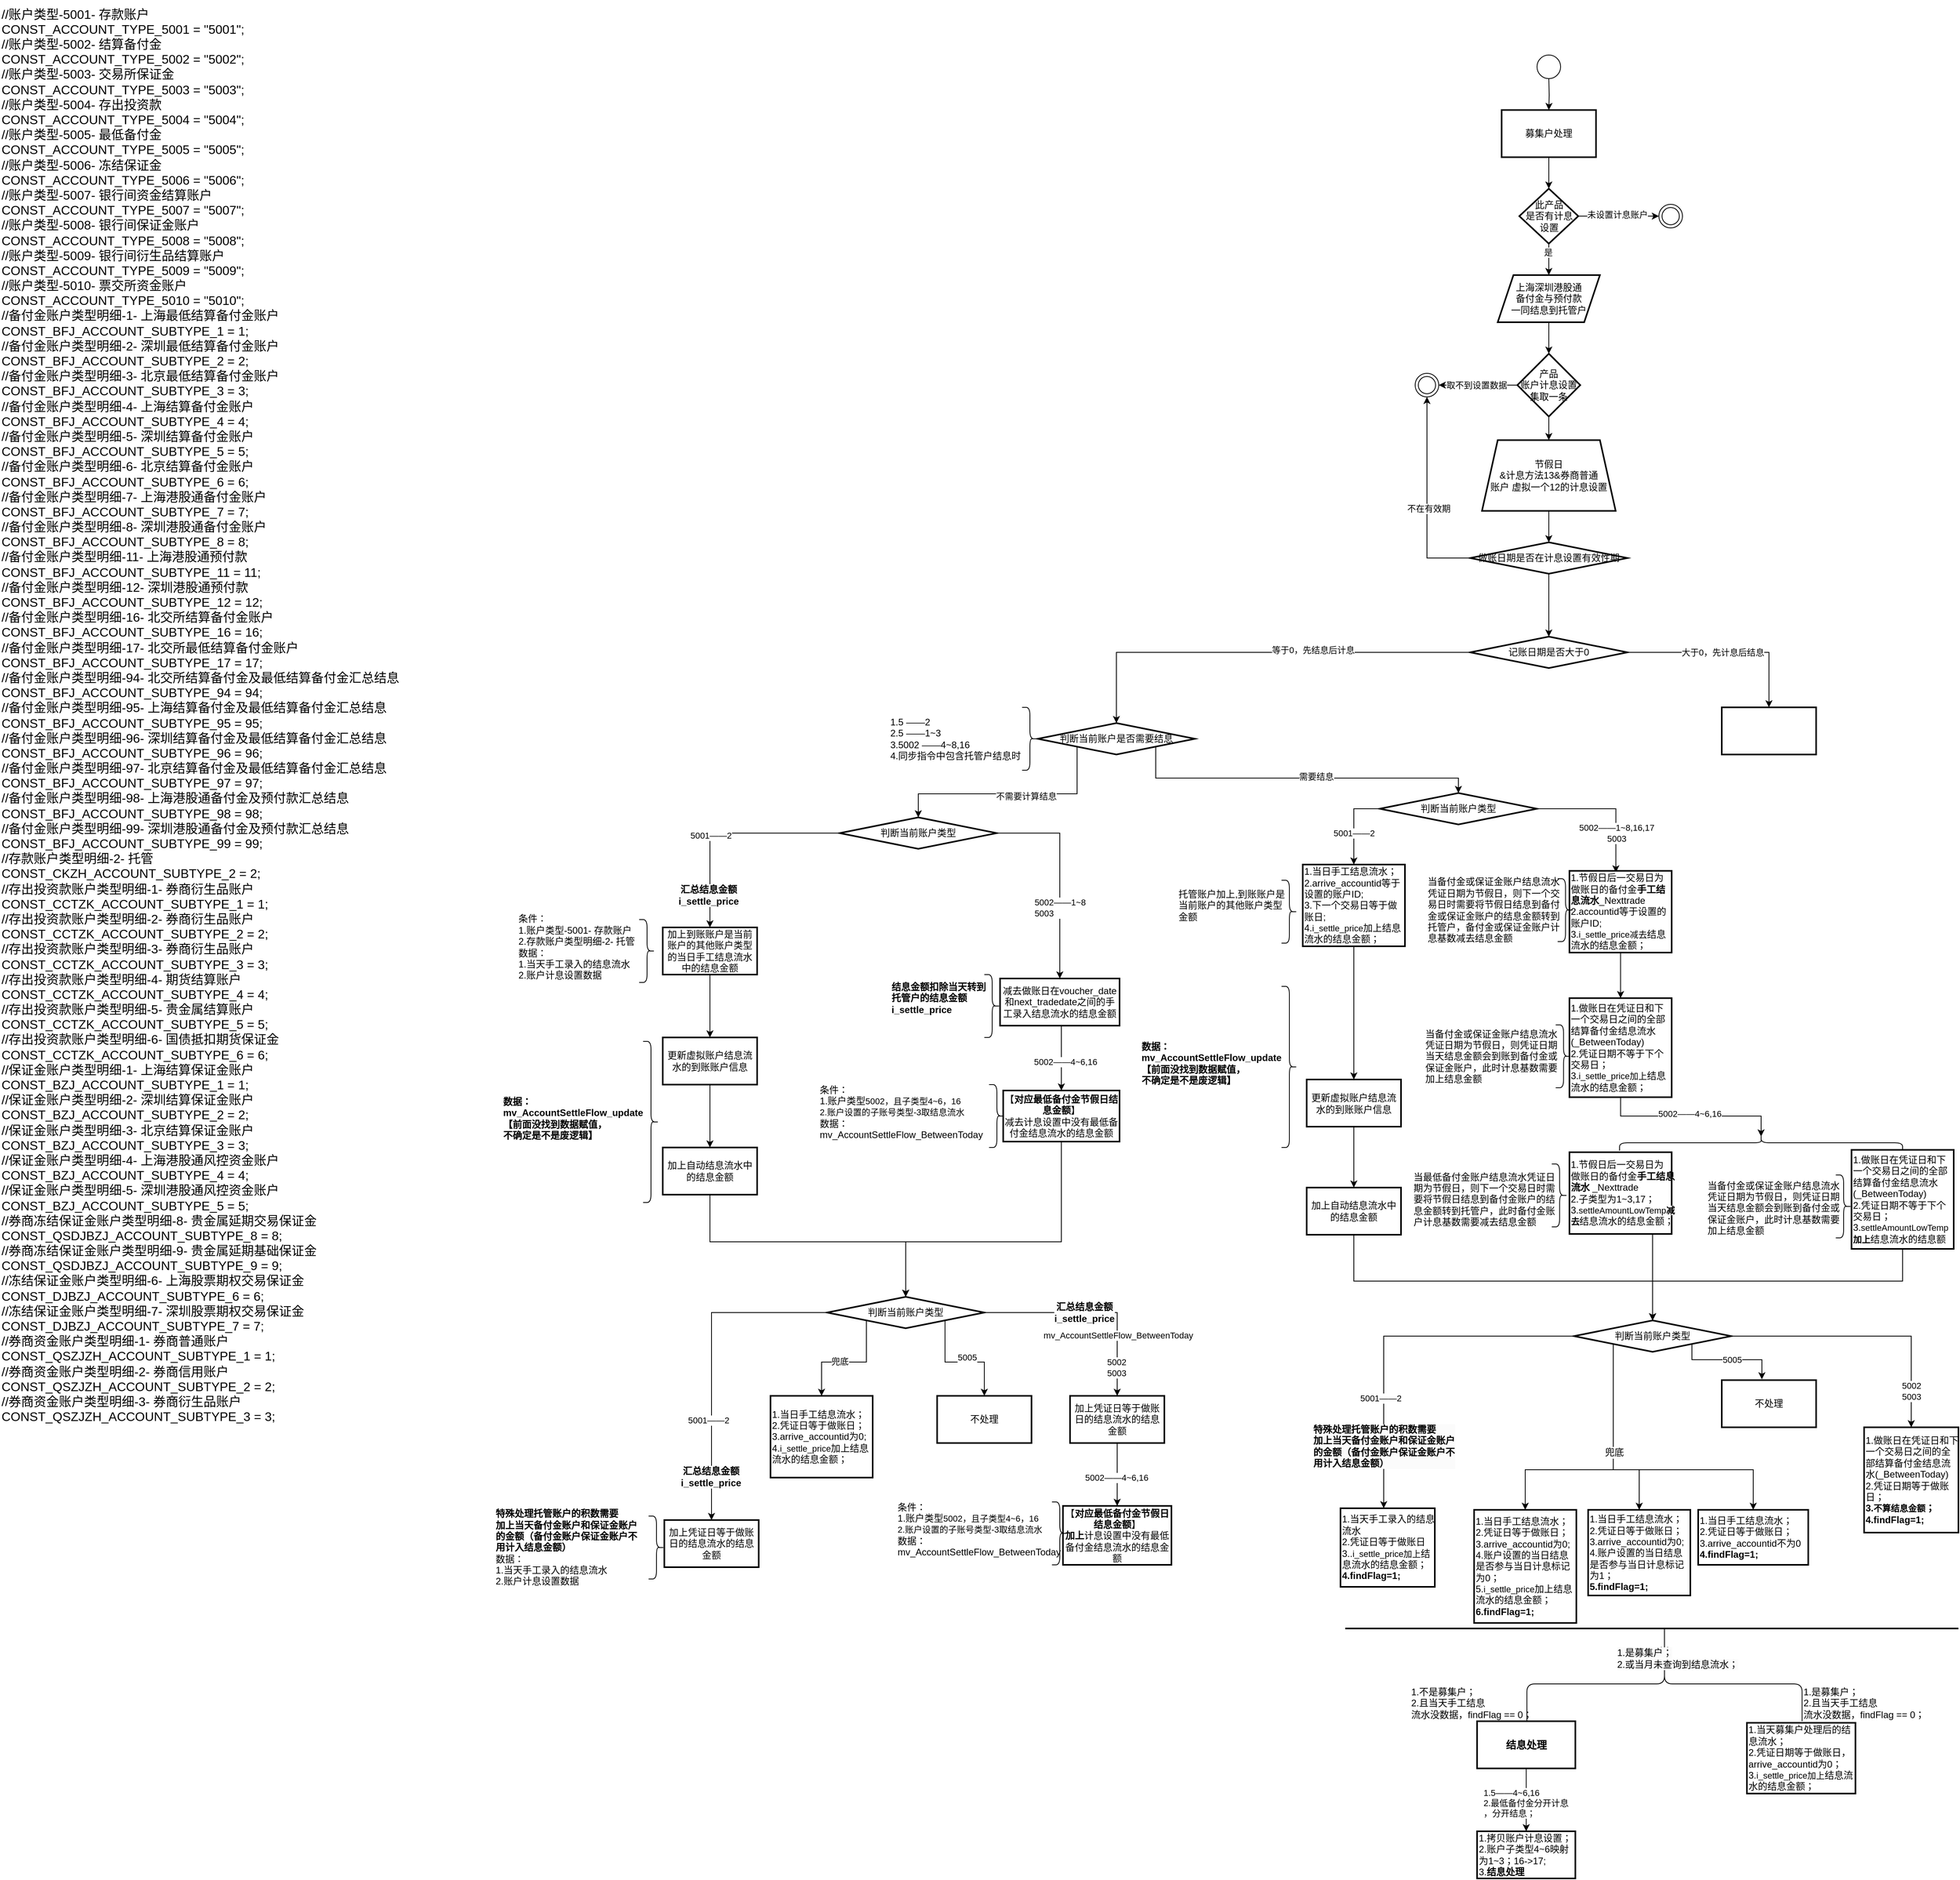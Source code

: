 <mxfile version="24.6.4" type="github">
  <diagram name="第 1 页" id="YKHXXlT_N5-KAXW08Aum">
    <mxGraphModel dx="3849" dy="1082" grid="1" gridSize="10" guides="1" tooltips="1" connect="1" arrows="1" fold="1" page="1" pageScale="1" pageWidth="827" pageHeight="1169" math="0" shadow="0">
      <root>
        <mxCell id="0" />
        <mxCell id="1" parent="0" />
        <mxCell id="dFbrZ00dyLEqgvyohcg5-3" value="" style="edgeStyle=orthogonalEdgeStyle;rounded=0;orthogonalLoop=1;jettySize=auto;html=1;" parent="1" target="dFbrZ00dyLEqgvyohcg5-2" edge="1">
          <mxGeometry relative="1" as="geometry">
            <mxPoint x="180" y="400" as="sourcePoint" />
          </mxGeometry>
        </mxCell>
        <mxCell id="dFbrZ00dyLEqgvyohcg5-2" value="募集户处理" style="whiteSpace=wrap;html=1;strokeWidth=2;" parent="1" vertex="1">
          <mxGeometry x="120" y="440" width="120" height="60" as="geometry" />
        </mxCell>
        <mxCell id="dFbrZ00dyLEqgvyohcg5-19" value="" style="edgeStyle=orthogonalEdgeStyle;rounded=0;orthogonalLoop=1;jettySize=auto;html=1;" parent="1" source="dFbrZ00dyLEqgvyohcg5-8" target="dFbrZ00dyLEqgvyohcg5-18" edge="1">
          <mxGeometry relative="1" as="geometry" />
        </mxCell>
        <mxCell id="dFbrZ00dyLEqgvyohcg5-8" value="上海深圳港股通&lt;div&gt;备付金与预付款&lt;div&gt;一同结息到托管户&lt;/div&gt;&lt;/div&gt;" style="shape=parallelogram;perimeter=parallelogramPerimeter;whiteSpace=wrap;html=1;fixedSize=1;strokeWidth=2;" parent="1" vertex="1">
          <mxGeometry x="115" y="650" width="130" height="60" as="geometry" />
        </mxCell>
        <mxCell id="dFbrZ00dyLEqgvyohcg5-15" style="edgeStyle=orthogonalEdgeStyle;rounded=0;orthogonalLoop=1;jettySize=auto;html=1;exitX=0.5;exitY=1;exitDx=0;exitDy=0;exitPerimeter=0;entryX=0.5;entryY=0;entryDx=0;entryDy=0;" parent="1" source="dFbrZ00dyLEqgvyohcg5-11" target="dFbrZ00dyLEqgvyohcg5-8" edge="1">
          <mxGeometry relative="1" as="geometry" />
        </mxCell>
        <mxCell id="dFbrZ00dyLEqgvyohcg5-23" value="是" style="edgeLabel;html=1;align=center;verticalAlign=middle;resizable=0;points=[];" parent="dFbrZ00dyLEqgvyohcg5-15" vertex="1" connectable="0">
          <mxGeometry x="-0.45" y="-1" relative="1" as="geometry">
            <mxPoint as="offset" />
          </mxGeometry>
        </mxCell>
        <mxCell id="dFbrZ00dyLEqgvyohcg5-25" value="" style="edgeStyle=orthogonalEdgeStyle;rounded=0;orthogonalLoop=1;jettySize=auto;html=1;entryX=0;entryY=0.5;entryDx=0;entryDy=0;" parent="1" source="dFbrZ00dyLEqgvyohcg5-11" target="dFbrZ00dyLEqgvyohcg5-28" edge="1">
          <mxGeometry relative="1" as="geometry">
            <mxPoint x="335" y="575" as="targetPoint" />
          </mxGeometry>
        </mxCell>
        <mxCell id="dFbrZ00dyLEqgvyohcg5-29" value="未设置计息账户" style="edgeLabel;html=1;align=center;verticalAlign=middle;resizable=0;points=[];" parent="dFbrZ00dyLEqgvyohcg5-25" vertex="1" connectable="0">
          <mxGeometry x="-0.054" y="2" relative="1" as="geometry">
            <mxPoint x="1" as="offset" />
          </mxGeometry>
        </mxCell>
        <mxCell id="dFbrZ00dyLEqgvyohcg5-11" value="此产品&lt;div&gt;是否有计息&lt;div&gt;设置&lt;/div&gt;&lt;/div&gt;" style="strokeWidth=2;html=1;shape=mxgraph.flowchart.decision;whiteSpace=wrap;" parent="1" vertex="1">
          <mxGeometry x="142.5" y="540" width="75" height="70" as="geometry" />
        </mxCell>
        <mxCell id="dFbrZ00dyLEqgvyohcg5-12" style="edgeStyle=orthogonalEdgeStyle;rounded=0;orthogonalLoop=1;jettySize=auto;html=1;exitX=0.5;exitY=1;exitDx=0;exitDy=0;entryX=0.5;entryY=0;entryDx=0;entryDy=0;entryPerimeter=0;" parent="1" source="dFbrZ00dyLEqgvyohcg5-2" target="dFbrZ00dyLEqgvyohcg5-11" edge="1">
          <mxGeometry relative="1" as="geometry" />
        </mxCell>
        <mxCell id="dFbrZ00dyLEqgvyohcg5-21" value="" style="edgeStyle=orthogonalEdgeStyle;rounded=0;orthogonalLoop=1;jettySize=auto;html=1;entryX=1;entryY=0.5;entryDx=0;entryDy=0;" parent="1" source="dFbrZ00dyLEqgvyohcg5-18" target="dFbrZ00dyLEqgvyohcg5-30" edge="1">
          <mxGeometry relative="1" as="geometry">
            <mxPoint x="20" y="790" as="targetPoint" />
          </mxGeometry>
        </mxCell>
        <mxCell id="dFbrZ00dyLEqgvyohcg5-22" value="取不到设置数据" style="edgeLabel;html=1;align=center;verticalAlign=middle;resizable=0;points=[];" parent="dFbrZ00dyLEqgvyohcg5-21" vertex="1" connectable="0">
          <mxGeometry x="0.05" relative="1" as="geometry">
            <mxPoint as="offset" />
          </mxGeometry>
        </mxCell>
        <mxCell id="dFbrZ00dyLEqgvyohcg5-34" value="" style="edgeStyle=orthogonalEdgeStyle;rounded=0;orthogonalLoop=1;jettySize=auto;html=1;" parent="1" source="dFbrZ00dyLEqgvyohcg5-18" target="dFbrZ00dyLEqgvyohcg5-33" edge="1">
          <mxGeometry relative="1" as="geometry" />
        </mxCell>
        <mxCell id="dFbrZ00dyLEqgvyohcg5-18" value="&lt;div&gt;产品&lt;/div&gt;账户计息设置集取一条" style="rhombus;whiteSpace=wrap;html=1;strokeWidth=2;" parent="1" vertex="1">
          <mxGeometry x="140" y="750" width="80" height="80" as="geometry" />
        </mxCell>
        <mxCell id="dFbrZ00dyLEqgvyohcg5-27" value="" style="ellipse;whiteSpace=wrap;html=1;aspect=fixed;" parent="1" vertex="1">
          <mxGeometry x="165" y="370" width="30" height="30" as="geometry" />
        </mxCell>
        <mxCell id="dFbrZ00dyLEqgvyohcg5-28" value="" style="ellipse;shape=doubleEllipse;whiteSpace=wrap;html=1;aspect=fixed;" parent="1" vertex="1">
          <mxGeometry x="320" y="560" width="30" height="30" as="geometry" />
        </mxCell>
        <mxCell id="dFbrZ00dyLEqgvyohcg5-30" value="" style="ellipse;shape=doubleEllipse;whiteSpace=wrap;html=1;aspect=fixed;" parent="1" vertex="1">
          <mxGeometry x="10" y="775" width="30" height="30" as="geometry" />
        </mxCell>
        <mxCell id="dFbrZ00dyLEqgvyohcg5-36" value="" style="edgeStyle=orthogonalEdgeStyle;rounded=0;orthogonalLoop=1;jettySize=auto;html=1;" parent="1" source="dFbrZ00dyLEqgvyohcg5-33" target="dFbrZ00dyLEqgvyohcg5-35" edge="1">
          <mxGeometry relative="1" as="geometry" />
        </mxCell>
        <mxCell id="dFbrZ00dyLEqgvyohcg5-33" value="节假日&lt;div&gt;&amp;amp;计息方法13&amp;amp;券商普通&lt;div&gt;账户 虚拟一个12的计息设置&lt;/div&gt;&lt;/div&gt;" style="shape=trapezoid;perimeter=trapezoidPerimeter;whiteSpace=wrap;html=1;fixedSize=1;strokeWidth=2;" parent="1" vertex="1">
          <mxGeometry x="95" y="860" width="170" height="90" as="geometry" />
        </mxCell>
        <mxCell id="dFbrZ00dyLEqgvyohcg5-37" style="edgeStyle=orthogonalEdgeStyle;rounded=0;orthogonalLoop=1;jettySize=auto;html=1;exitX=0;exitY=0.5;exitDx=0;exitDy=0;entryX=0.5;entryY=1;entryDx=0;entryDy=0;" parent="1" source="dFbrZ00dyLEqgvyohcg5-35" target="dFbrZ00dyLEqgvyohcg5-30" edge="1">
          <mxGeometry relative="1" as="geometry" />
        </mxCell>
        <mxCell id="dFbrZ00dyLEqgvyohcg5-38" value="不在有效期" style="edgeLabel;html=1;align=center;verticalAlign=middle;resizable=0;points=[];" parent="dFbrZ00dyLEqgvyohcg5-37" vertex="1" connectable="0">
          <mxGeometry x="-0.092" y="-2" relative="1" as="geometry">
            <mxPoint as="offset" />
          </mxGeometry>
        </mxCell>
        <mxCell id="dFbrZ00dyLEqgvyohcg5-44" value="" style="edgeStyle=orthogonalEdgeStyle;rounded=0;orthogonalLoop=1;jettySize=auto;html=1;" parent="1" source="dFbrZ00dyLEqgvyohcg5-35" target="dFbrZ00dyLEqgvyohcg5-43" edge="1">
          <mxGeometry relative="1" as="geometry" />
        </mxCell>
        <mxCell id="dFbrZ00dyLEqgvyohcg5-35" value="做账日期是否在计息设置有效性期" style="rhombus;whiteSpace=wrap;html=1;strokeWidth=2;" parent="1" vertex="1">
          <mxGeometry x="80" y="990" width="200" height="40" as="geometry" />
        </mxCell>
        <mxCell id="dFbrZ00dyLEqgvyohcg5-46" value="" style="edgeStyle=orthogonalEdgeStyle;rounded=0;orthogonalLoop=1;jettySize=auto;html=1;entryX=0.5;entryY=0;entryDx=0;entryDy=0;" parent="1" source="dFbrZ00dyLEqgvyohcg5-43" target="epx687CUHxSDBbEXInvg-7" edge="1">
          <mxGeometry relative="1" as="geometry">
            <mxPoint x="-100" y="1160" as="targetPoint" />
          </mxGeometry>
        </mxCell>
        <mxCell id="dFbrZ00dyLEqgvyohcg5-47" value="等于0，先结息后计息" style="edgeLabel;html=1;align=center;verticalAlign=middle;resizable=0;points=[];" parent="dFbrZ00dyLEqgvyohcg5-46" vertex="1" connectable="0">
          <mxGeometry x="-0.257" y="-3" relative="1" as="geometry">
            <mxPoint as="offset" />
          </mxGeometry>
        </mxCell>
        <mxCell id="dFbrZ00dyLEqgvyohcg5-50" value="" style="edgeStyle=orthogonalEdgeStyle;rounded=0;orthogonalLoop=1;jettySize=auto;html=1;" parent="1" source="dFbrZ00dyLEqgvyohcg5-43" target="dFbrZ00dyLEqgvyohcg5-49" edge="1">
          <mxGeometry relative="1" as="geometry" />
        </mxCell>
        <mxCell id="dFbrZ00dyLEqgvyohcg5-51" value="大于0，先计息后结息" style="edgeLabel;html=1;align=center;verticalAlign=middle;resizable=0;points=[];" parent="dFbrZ00dyLEqgvyohcg5-50" vertex="1" connectable="0">
          <mxGeometry x="-0.033" relative="1" as="geometry">
            <mxPoint as="offset" />
          </mxGeometry>
        </mxCell>
        <mxCell id="dFbrZ00dyLEqgvyohcg5-43" value="记账日期是否大于0" style="rhombus;whiteSpace=wrap;html=1;strokeWidth=2;" parent="1" vertex="1">
          <mxGeometry x="80" y="1110" width="200" height="40" as="geometry" />
        </mxCell>
        <mxCell id="epx687CUHxSDBbEXInvg-23" value="" style="edgeStyle=orthogonalEdgeStyle;rounded=0;orthogonalLoop=1;jettySize=auto;html=1;" parent="1" source="dFbrZ00dyLEqgvyohcg5-45" target="epx687CUHxSDBbEXInvg-22" edge="1">
          <mxGeometry relative="1" as="geometry" />
        </mxCell>
        <mxCell id="dFbrZ00dyLEqgvyohcg5-45" value="加上到账账户是当前账户的其他账户类型的当日手工结息流水中的结息金额" style="whiteSpace=wrap;html=1;strokeWidth=2;" parent="1" vertex="1">
          <mxGeometry x="-947" y="1480" width="120" height="60" as="geometry" />
        </mxCell>
        <mxCell id="dFbrZ00dyLEqgvyohcg5-49" value="" style="rounded=1;whiteSpace=wrap;html=1;strokeWidth=2;arcSize=0;" parent="1" vertex="1">
          <mxGeometry x="400" y="1200" width="120" height="60" as="geometry" />
        </mxCell>
        <mxCell id="epx687CUHxSDBbEXInvg-14" style="edgeStyle=orthogonalEdgeStyle;rounded=0;orthogonalLoop=1;jettySize=auto;html=1;exitX=0;exitY=1;exitDx=0;exitDy=0;entryX=0.5;entryY=0;entryDx=0;entryDy=0;" parent="1" source="epx687CUHxSDBbEXInvg-7" target="epx687CUHxSDBbEXInvg-26" edge="1">
          <mxGeometry relative="1" as="geometry">
            <mxPoint x="-630" y="1320" as="targetPoint" />
            <Array as="points">
              <mxPoint x="-420" y="1310" />
              <mxPoint x="-622" y="1310" />
            </Array>
          </mxGeometry>
        </mxCell>
        <mxCell id="epx687CUHxSDBbEXInvg-15" value="不需要计算结息" style="edgeLabel;html=1;align=center;verticalAlign=middle;resizable=0;points=[];" parent="epx687CUHxSDBbEXInvg-14" vertex="1" connectable="0">
          <mxGeometry x="-0.145" y="3" relative="1" as="geometry">
            <mxPoint as="offset" />
          </mxGeometry>
        </mxCell>
        <mxCell id="epx687CUHxSDBbEXInvg-16" style="edgeStyle=orthogonalEdgeStyle;rounded=0;orthogonalLoop=1;jettySize=auto;html=1;exitX=1;exitY=1;exitDx=0;exitDy=0;entryX=0.5;entryY=0;entryDx=0;entryDy=0;" parent="1" source="epx687CUHxSDBbEXInvg-7" target="oY2aQdnXXppiMISPrPVw-7" edge="1">
          <mxGeometry relative="1" as="geometry">
            <mxPoint x="-135" y="1360" as="targetPoint" />
            <Array as="points">
              <mxPoint x="-320" y="1290" />
              <mxPoint x="65" y="1290" />
            </Array>
          </mxGeometry>
        </mxCell>
        <mxCell id="epx687CUHxSDBbEXInvg-18" value="需要结息" style="edgeLabel;html=1;align=center;verticalAlign=middle;resizable=0;points=[];" parent="epx687CUHxSDBbEXInvg-16" vertex="1" connectable="0">
          <mxGeometry x="-0.017" y="2" relative="1" as="geometry">
            <mxPoint x="26" as="offset" />
          </mxGeometry>
        </mxCell>
        <mxCell id="epx687CUHxSDBbEXInvg-7" value="判断当前账户是否需要结息" style="rhombus;whiteSpace=wrap;html=1;strokeWidth=2;" parent="1" vertex="1">
          <mxGeometry x="-470" y="1220" width="200" height="40" as="geometry" />
        </mxCell>
        <mxCell id="epx687CUHxSDBbEXInvg-11" value="" style="shape=curlyBracket;whiteSpace=wrap;html=1;rounded=1;flipH=1;labelPosition=right;verticalLabelPosition=middle;align=left;verticalAlign=middle;" parent="1" vertex="1">
          <mxGeometry x="-490" y="1200" width="20" height="80" as="geometry" />
        </mxCell>
        <mxCell id="epx687CUHxSDBbEXInvg-12" value="&lt;div style=&quot;text-align: left;&quot;&gt;1.5 ——2&lt;/div&gt;&lt;div style=&quot;text-align: left;&quot;&gt;2.5 ——1~3&amp;nbsp;&amp;nbsp;&lt;/div&gt;&lt;div style=&quot;text-align: left;&quot;&gt;3.&lt;span style=&quot;background-color: initial;&quot;&gt;5002 ——4~8,16&lt;/span&gt;&lt;/div&gt;&lt;div style=&quot;text-align: left;&quot;&gt;&lt;span style=&quot;background-color: initial;&quot;&gt;4.&lt;/span&gt;&lt;span style=&quot;background-color: initial;&quot;&gt;同步指令中包含托管户结息时&lt;/span&gt;&lt;/div&gt;" style="text;html=1;align=center;verticalAlign=middle;resizable=0;points=[];autosize=1;strokeColor=none;fillColor=none;" parent="1" vertex="1">
          <mxGeometry x="-670" y="1205" width="190" height="70" as="geometry" />
        </mxCell>
        <mxCell id="epx687CUHxSDBbEXInvg-20" value="&lt;div style=&quot;text-align: left;&quot;&gt;条件：&lt;br&gt;&lt;/div&gt;&lt;div style=&quot;text-align: left;&quot;&gt;1.账户类型-5001- 存款账户&lt;/div&gt;&lt;div style=&quot;text-align: left;&quot;&gt;2.&lt;span style=&quot;background-color: initial; text-align: center;&quot;&gt;存款账户类型明细-2- 托管&lt;/span&gt;&lt;br&gt;&lt;/div&gt;&lt;div style=&quot;text-align: left;&quot;&gt;&lt;span style=&quot;background-color: initial; text-align: center;&quot;&gt;数据：&lt;/span&gt;&lt;/div&gt;&lt;div style=&quot;text-align: left;&quot;&gt;&lt;span style=&quot;background-color: initial; text-align: center;&quot;&gt;1.当天手工录入的结息流水&lt;/span&gt;&lt;/div&gt;&lt;div style=&quot;text-align: left;&quot;&gt;&lt;span style=&quot;background-color: initial; text-align: center;&quot;&gt;2.账户计息设置数据&lt;/span&gt;&lt;/div&gt;" style="text;html=1;align=center;verticalAlign=middle;resizable=0;points=[];autosize=1;strokeColor=none;fillColor=none;" parent="1" vertex="1">
          <mxGeometry x="-1142" y="1455" width="170" height="100" as="geometry" />
        </mxCell>
        <mxCell id="epx687CUHxSDBbEXInvg-21" value="" style="shape=curlyBracket;whiteSpace=wrap;html=1;rounded=1;flipH=1;labelPosition=right;verticalLabelPosition=middle;align=left;verticalAlign=middle;" parent="1" vertex="1">
          <mxGeometry x="-977" y="1470" width="20" height="80" as="geometry" />
        </mxCell>
        <mxCell id="epx687CUHxSDBbEXInvg-25" value="" style="edgeStyle=orthogonalEdgeStyle;rounded=0;orthogonalLoop=1;jettySize=auto;html=1;" parent="1" source="epx687CUHxSDBbEXInvg-22" target="epx687CUHxSDBbEXInvg-24" edge="1">
          <mxGeometry relative="1" as="geometry" />
        </mxCell>
        <mxCell id="epx687CUHxSDBbEXInvg-22" value="更新虚拟账户结息流水的到账账户信息" style="whiteSpace=wrap;html=1;strokeWidth=2;" parent="1" vertex="1">
          <mxGeometry x="-947" y="1620" width="120" height="60" as="geometry" />
        </mxCell>
        <mxCell id="epx687CUHxSDBbEXInvg-60" style="edgeStyle=orthogonalEdgeStyle;rounded=0;orthogonalLoop=1;jettySize=auto;html=1;exitX=0.5;exitY=1;exitDx=0;exitDy=0;entryX=0.5;entryY=0;entryDx=0;entryDy=0;" parent="1" source="epx687CUHxSDBbEXInvg-24" target="epx687CUHxSDBbEXInvg-57" edge="1">
          <mxGeometry relative="1" as="geometry">
            <Array as="points">
              <mxPoint x="-887" y="1880" />
              <mxPoint x="-638" y="1880" />
            </Array>
          </mxGeometry>
        </mxCell>
        <mxCell id="epx687CUHxSDBbEXInvg-24" value="加上自动结息流水中的结息金额" style="whiteSpace=wrap;html=1;strokeWidth=2;" parent="1" vertex="1">
          <mxGeometry x="-947" y="1760" width="120" height="60" as="geometry" />
        </mxCell>
        <mxCell id="epx687CUHxSDBbEXInvg-27" style="edgeStyle=orthogonalEdgeStyle;rounded=0;orthogonalLoop=1;jettySize=auto;html=1;exitX=0;exitY=0.5;exitDx=0;exitDy=0;" parent="1" source="epx687CUHxSDBbEXInvg-26" target="dFbrZ00dyLEqgvyohcg5-45" edge="1">
          <mxGeometry relative="1" as="geometry" />
        </mxCell>
        <mxCell id="epx687CUHxSDBbEXInvg-28" value="5001——2" style="edgeLabel;html=1;align=center;verticalAlign=middle;resizable=0;points=[];" parent="epx687CUHxSDBbEXInvg-27" vertex="1" connectable="0">
          <mxGeometry x="0.176" y="1" relative="1" as="geometry">
            <mxPoint as="offset" />
          </mxGeometry>
        </mxCell>
        <mxCell id="epx687CUHxSDBbEXInvg-51" value="&lt;span style=&quot;font-size: 12px; background-color: rgb(251, 251, 251);&quot;&gt;&lt;b&gt;汇总结息金额&lt;/b&gt;&lt;/span&gt;&lt;div style=&quot;font-size: 12px; background-color: rgb(251, 251, 251);&quot;&gt;&lt;b&gt;i_settle_price&lt;/b&gt;&lt;/div&gt;" style="edgeLabel;html=1;align=center;verticalAlign=middle;resizable=0;points=[];" parent="epx687CUHxSDBbEXInvg-27" vertex="1" connectable="0">
          <mxGeometry x="0.713" y="-2" relative="1" as="geometry">
            <mxPoint as="offset" />
          </mxGeometry>
        </mxCell>
        <mxCell id="epx687CUHxSDBbEXInvg-29" style="edgeStyle=orthogonalEdgeStyle;rounded=0;orthogonalLoop=1;jettySize=auto;html=1;exitX=1;exitY=0.5;exitDx=0;exitDy=0;" parent="1" source="epx687CUHxSDBbEXInvg-26" target="epx687CUHxSDBbEXInvg-32" edge="1">
          <mxGeometry relative="1" as="geometry">
            <mxPoint x="-620" y="1450" as="targetPoint" />
          </mxGeometry>
        </mxCell>
        <mxCell id="epx687CUHxSDBbEXInvg-31" value="&lt;span style=&quot;text-align: left;&quot;&gt;5002——1~8&lt;/span&gt;&lt;div style=&quot;text-align: left;&quot;&gt;5003&lt;/div&gt;" style="edgeLabel;html=1;align=center;verticalAlign=middle;resizable=0;points=[];" parent="epx687CUHxSDBbEXInvg-29" vertex="1" connectable="0">
          <mxGeometry x="-0.116" y="-1" relative="1" as="geometry">
            <mxPoint x="1" y="58" as="offset" />
          </mxGeometry>
        </mxCell>
        <mxCell id="epx687CUHxSDBbEXInvg-26" value="判断当前账户类型" style="rhombus;whiteSpace=wrap;html=1;strokeWidth=2;" parent="1" vertex="1">
          <mxGeometry x="-722" y="1340" width="200" height="40" as="geometry" />
        </mxCell>
        <mxCell id="epx687CUHxSDBbEXInvg-34" value="" style="edgeStyle=orthogonalEdgeStyle;rounded=0;orthogonalLoop=1;jettySize=auto;html=1;" parent="1" source="epx687CUHxSDBbEXInvg-32" target="epx687CUHxSDBbEXInvg-33" edge="1">
          <mxGeometry relative="1" as="geometry">
            <Array as="points">
              <mxPoint x="-440" y="1630" />
              <mxPoint x="-440" y="1630" />
            </Array>
          </mxGeometry>
        </mxCell>
        <mxCell id="oY2aQdnXXppiMISPrPVw-1" value="5002——4~6,16" style="edgeLabel;html=1;align=center;verticalAlign=middle;resizable=0;points=[];" vertex="1" connectable="0" parent="epx687CUHxSDBbEXInvg-34">
          <mxGeometry x="0.115" y="2" relative="1" as="geometry">
            <mxPoint x="3" as="offset" />
          </mxGeometry>
        </mxCell>
        <mxCell id="epx687CUHxSDBbEXInvg-32" value="减去做账日在voucher_date和next_tradedate之间的手工录入结息流水的结息金额" style="whiteSpace=wrap;html=1;strokeWidth=2;" parent="1" vertex="1">
          <mxGeometry x="-518" y="1545" width="152" height="60" as="geometry" />
        </mxCell>
        <mxCell id="epx687CUHxSDBbEXInvg-58" style="edgeStyle=orthogonalEdgeStyle;rounded=0;orthogonalLoop=1;jettySize=auto;html=1;exitX=0.5;exitY=1;exitDx=0;exitDy=0;entryX=0.5;entryY=0;entryDx=0;entryDy=0;" parent="1" source="epx687CUHxSDBbEXInvg-33" target="epx687CUHxSDBbEXInvg-57" edge="1">
          <mxGeometry relative="1" as="geometry">
            <Array as="points">
              <mxPoint x="-440" y="1880" />
              <mxPoint x="-638" y="1880" />
            </Array>
          </mxGeometry>
        </mxCell>
        <mxCell id="epx687CUHxSDBbEXInvg-33" value="&lt;div&gt;&lt;span style=&quot;background-color: initial;&quot;&gt;【&lt;/span&gt;&lt;span style=&quot;background-color: initial;&quot;&gt;&lt;b&gt;对应最低备付金节假日结息金额&lt;/b&gt;&lt;/span&gt;&lt;span style=&quot;background-color: initial;&quot;&gt;】&lt;/span&gt;&lt;/div&gt;&lt;div&gt;&lt;span style=&quot;background-color: initial;&quot;&gt;减去计息设置中没有最低备付金结息流水的结息金额&lt;/span&gt;&lt;/div&gt;" style="whiteSpace=wrap;html=1;strokeWidth=2;" parent="1" vertex="1">
          <mxGeometry x="-514" y="1687.5" width="148" height="65" as="geometry" />
        </mxCell>
        <mxCell id="epx687CUHxSDBbEXInvg-41" value="&lt;div style=&quot;text-align: left;&quot;&gt;条件：&lt;br&gt;&lt;/div&gt;&lt;div style=&quot;text-align: left;&quot;&gt;1.账户类型&lt;span style=&quot;text-align: center; background-color: rgb(255, 255, 255); font-size: 11px;&quot;&gt;5002，且子类型4~6，16&lt;/span&gt;&lt;/div&gt;&lt;div style=&quot;text-align: left;&quot;&gt;&lt;span style=&quot;text-align: center; background-color: rgb(255, 255, 255); font-size: 11px;&quot;&gt;2.账户设置的子账号类型-3取&lt;/span&gt;&lt;span style=&quot;background-color: rgb(255, 255, 255); font-size: 11px; text-align: center;&quot;&gt;结息流水&lt;/span&gt;&lt;/div&gt;&lt;div style=&quot;text-align: left;&quot;&gt;数据：&lt;/div&gt;&lt;div style=&quot;text-align: left;&quot;&gt;mv_AccountSettleFlow_BetweenToday&lt;br&gt;&lt;/div&gt;" style="text;html=1;align=center;verticalAlign=middle;resizable=0;points=[];autosize=1;strokeColor=none;fillColor=none;" parent="1" vertex="1">
          <mxGeometry x="-759" y="1670" width="230" height="90" as="geometry" />
        </mxCell>
        <mxCell id="epx687CUHxSDBbEXInvg-42" value="" style="shape=curlyBracket;whiteSpace=wrap;html=1;rounded=1;flipH=1;labelPosition=right;verticalLabelPosition=middle;align=left;verticalAlign=middle;" parent="1" vertex="1">
          <mxGeometry x="-532" y="1680" width="20" height="80" as="geometry" />
        </mxCell>
        <mxCell id="epx687CUHxSDBbEXInvg-43" value="" style="shape=curlyBracket;whiteSpace=wrap;html=1;rounded=1;flipH=1;labelPosition=right;verticalLabelPosition=middle;align=left;verticalAlign=middle;" parent="1" vertex="1">
          <mxGeometry x="-972" y="1625" width="20" height="205" as="geometry" />
        </mxCell>
        <mxCell id="epx687CUHxSDBbEXInvg-44" value="数据：&lt;div&gt;&lt;span style=&quot;background-color: initial;&quot;&gt;mv_AccountSettleFlow_update&lt;/span&gt;&lt;/div&gt;&lt;div&gt;&lt;span style=&quot;background-color: initial;&quot;&gt;【前面没找到数据赋值，&lt;/span&gt;&lt;/div&gt;&lt;div&gt;&lt;span style=&quot;background-color: initial;&quot;&gt;不确定是不是废逻辑】&lt;/span&gt;&lt;/div&gt;" style="text;html=1;align=left;verticalAlign=middle;resizable=0;points=[];autosize=1;strokeColor=none;fillColor=none;fontStyle=1" parent="1" vertex="1">
          <mxGeometry x="-1152" y="1687.5" width="190" height="70" as="geometry" />
        </mxCell>
        <mxCell id="epx687CUHxSDBbEXInvg-45" value="&lt;div style=&quot;font-size: 16px;&quot;&gt;&lt;font style=&quot;font-size: 16px;&quot;&gt;//账户类型-5001- 存款账户&lt;/font&gt;&lt;/div&gt;&lt;div style=&quot;font-size: 16px;&quot;&gt;&lt;font style=&quot;font-size: 16px;&quot;&gt;CONST_ACCOUNT_TYPE_5001 = &quot;5001&quot;;&lt;/font&gt;&lt;/div&gt;&lt;div style=&quot;font-size: 16px;&quot;&gt;&lt;font style=&quot;font-size: 16px;&quot;&gt;//账户类型-5002- 结算备付金&lt;/font&gt;&lt;/div&gt;&lt;div style=&quot;font-size: 16px;&quot;&gt;&lt;font style=&quot;font-size: 16px;&quot;&gt;CONST_ACCOUNT_TYPE_5002 = &quot;5002&quot;;&lt;/font&gt;&lt;/div&gt;&lt;div style=&quot;font-size: 16px;&quot;&gt;&lt;font style=&quot;font-size: 16px;&quot;&gt;//账户类型-5003- 交易所保证金&lt;/font&gt;&lt;/div&gt;&lt;div style=&quot;font-size: 16px;&quot;&gt;&lt;font style=&quot;font-size: 16px;&quot;&gt;CONST_ACCOUNT_TYPE_5003 = &quot;5003&quot;;&lt;/font&gt;&lt;/div&gt;&lt;div style=&quot;font-size: 16px;&quot;&gt;&lt;font style=&quot;font-size: 16px;&quot;&gt;//账户类型-5004- 存出投资款&lt;/font&gt;&lt;/div&gt;&lt;div style=&quot;font-size: 16px;&quot;&gt;&lt;font style=&quot;font-size: 16px;&quot;&gt;CONST_ACCOUNT_TYPE_5004 = &quot;5004&quot;;&lt;/font&gt;&lt;/div&gt;&lt;div style=&quot;font-size: 16px;&quot;&gt;&lt;font style=&quot;font-size: 16px;&quot;&gt;//账户类型-5005- 最低备付金&lt;/font&gt;&lt;/div&gt;&lt;div style=&quot;font-size: 16px;&quot;&gt;&lt;font style=&quot;font-size: 16px;&quot;&gt;CONST_ACCOUNT_TYPE_5005 = &quot;5005&quot;;&lt;/font&gt;&lt;/div&gt;&lt;div style=&quot;font-size: 16px;&quot;&gt;&lt;font style=&quot;font-size: 16px;&quot;&gt;//账户类型-5006- 冻结保证金&lt;/font&gt;&lt;/div&gt;&lt;div style=&quot;font-size: 16px;&quot;&gt;&lt;font style=&quot;font-size: 16px;&quot;&gt;CONST_ACCOUNT_TYPE_5006 = &quot;5006&quot;;&lt;/font&gt;&lt;/div&gt;&lt;div style=&quot;font-size: 16px;&quot;&gt;&lt;font style=&quot;font-size: 16px;&quot;&gt;//账户类型-5007- 银行间资金结算账户&lt;/font&gt;&lt;/div&gt;&lt;div style=&quot;font-size: 16px;&quot;&gt;&lt;font style=&quot;font-size: 16px;&quot;&gt;CONST_ACCOUNT_TYPE_5007 = &quot;5007&quot;;&lt;/font&gt;&lt;/div&gt;&lt;div style=&quot;font-size: 16px;&quot;&gt;&lt;font style=&quot;font-size: 16px;&quot;&gt;//账户类型-5008- 银行间保证金账户&lt;/font&gt;&lt;/div&gt;&lt;div style=&quot;font-size: 16px;&quot;&gt;&lt;font style=&quot;font-size: 16px;&quot;&gt;CONST_ACCOUNT_TYPE_5008 = &quot;5008&quot;;&lt;/font&gt;&lt;/div&gt;&lt;div style=&quot;font-size: 16px;&quot;&gt;&lt;font style=&quot;font-size: 16px;&quot;&gt;//账户类型-5009- 银行间衍生品结算账户&lt;/font&gt;&lt;/div&gt;&lt;div style=&quot;font-size: 16px;&quot;&gt;&lt;font style=&quot;font-size: 16px;&quot;&gt;CONST_ACCOUNT_TYPE_5009 = &quot;5009&quot;;&lt;/font&gt;&lt;/div&gt;&lt;div style=&quot;font-size: 16px;&quot;&gt;&lt;font style=&quot;font-size: 16px;&quot;&gt;//账户类型-5010- 票交所资金账户&lt;/font&gt;&lt;/div&gt;&lt;div style=&quot;font-size: 16px;&quot;&gt;&lt;font style=&quot;font-size: 16px;&quot;&gt;CONST_ACCOUNT_TYPE_5010 = &quot;5010&quot;;&lt;/font&gt;&lt;/div&gt;&lt;div style=&quot;font-size: 16px;&quot;&gt;&lt;font style=&quot;font-size: 16px;&quot;&gt;//备付金账户类型明细-1- 上海最低结算备付金账户&lt;/font&gt;&lt;/div&gt;&lt;div style=&quot;font-size: 16px;&quot;&gt;&lt;font style=&quot;font-size: 16px;&quot;&gt;CONST_BFJ_ACCOUNT_SUBTYPE_1 = 1;&lt;/font&gt;&lt;/div&gt;&lt;div style=&quot;font-size: 16px;&quot;&gt;&lt;font style=&quot;font-size: 16px;&quot;&gt;//备付金账户类型明细-2- 深圳最低结算备付金账户&lt;/font&gt;&lt;/div&gt;&lt;div style=&quot;font-size: 16px;&quot;&gt;&lt;font style=&quot;font-size: 16px;&quot;&gt;CONST_BFJ_ACCOUNT_SUBTYPE_2 = 2;&lt;/font&gt;&lt;/div&gt;&lt;div style=&quot;font-size: 16px;&quot;&gt;&lt;font style=&quot;font-size: 16px;&quot;&gt;//备付金账户类型明细-3- 北京最低结算备付金账户&lt;/font&gt;&lt;/div&gt;&lt;div style=&quot;font-size: 16px;&quot;&gt;&lt;font style=&quot;font-size: 16px;&quot;&gt;CONST_BFJ_ACCOUNT_SUBTYPE_3 = 3;&lt;/font&gt;&lt;/div&gt;&lt;div style=&quot;font-size: 16px;&quot;&gt;&lt;font style=&quot;font-size: 16px;&quot;&gt;//备付金账户类型明细-4- 上海结算备付金账户&lt;/font&gt;&lt;/div&gt;&lt;div style=&quot;font-size: 16px;&quot;&gt;&lt;font style=&quot;font-size: 16px;&quot;&gt;CONST_BFJ_ACCOUNT_SUBTYPE_4 = 4;&lt;/font&gt;&lt;/div&gt;&lt;div style=&quot;font-size: 16px;&quot;&gt;&lt;font style=&quot;font-size: 16px;&quot;&gt;//备付金账户类型明细-5- 深圳结算备付金账户&lt;/font&gt;&lt;/div&gt;&lt;div style=&quot;font-size: 16px;&quot;&gt;&lt;font style=&quot;font-size: 16px;&quot;&gt;CONST_BFJ_ACCOUNT_SUBTYPE_5 = 5;&lt;/font&gt;&lt;/div&gt;&lt;div style=&quot;font-size: 16px;&quot;&gt;&lt;font style=&quot;font-size: 16px;&quot;&gt;//备付金账户类型明细-6- 北京结算备付金账户&lt;/font&gt;&lt;/div&gt;&lt;div style=&quot;font-size: 16px;&quot;&gt;&lt;font style=&quot;font-size: 16px;&quot;&gt;CONST_BFJ_ACCOUNT_SUBTYPE_6 = 6;&lt;/font&gt;&lt;/div&gt;&lt;div style=&quot;font-size: 16px;&quot;&gt;&lt;font style=&quot;font-size: 16px;&quot;&gt;//备付金账户类型明细-7- 上海港股通备付金账户&lt;/font&gt;&lt;/div&gt;&lt;div style=&quot;font-size: 16px;&quot;&gt;&lt;font style=&quot;font-size: 16px;&quot;&gt;CONST_BFJ_ACCOUNT_SUBTYPE_7 = 7;&lt;/font&gt;&lt;/div&gt;&lt;div style=&quot;font-size: 16px;&quot;&gt;&lt;font style=&quot;font-size: 16px;&quot;&gt;//备付金账户类型明细-8- 深圳港股通备付金账户&lt;/font&gt;&lt;/div&gt;&lt;div style=&quot;font-size: 16px;&quot;&gt;&lt;font style=&quot;font-size: 16px;&quot;&gt;CONST_BFJ_ACCOUNT_SUBTYPE_8 = 8;&lt;/font&gt;&lt;/div&gt;&lt;div style=&quot;font-size: 16px;&quot;&gt;&lt;font style=&quot;font-size: 16px;&quot;&gt;//备付金账户类型明细-11- 上海港股通预付款&lt;/font&gt;&lt;/div&gt;&lt;div style=&quot;font-size: 16px;&quot;&gt;&lt;font style=&quot;font-size: 16px;&quot;&gt;CONST_BFJ_ACCOUNT_SUBTYPE_11 = 11;&lt;/font&gt;&lt;/div&gt;&lt;div style=&quot;font-size: 16px;&quot;&gt;&lt;font style=&quot;font-size: 16px;&quot;&gt;//备付金账户类型明细-12- 深圳港股通预付款&lt;/font&gt;&lt;/div&gt;&lt;div style=&quot;font-size: 16px;&quot;&gt;&lt;font style=&quot;font-size: 16px;&quot;&gt;CONST_BFJ_ACCOUNT_SUBTYPE_12 = 12;&lt;/font&gt;&lt;/div&gt;&lt;div style=&quot;font-size: 16px;&quot;&gt;&lt;font style=&quot;font-size: 16px;&quot;&gt;//备付金账户类型明细-16- 北交所结算备付金账户&lt;/font&gt;&lt;/div&gt;&lt;div style=&quot;font-size: 16px;&quot;&gt;&lt;font style=&quot;font-size: 16px;&quot;&gt;CONST_BFJ_ACCOUNT_SUBTYPE_16 = 16;&lt;/font&gt;&lt;/div&gt;&lt;div style=&quot;font-size: 16px;&quot;&gt;&lt;font style=&quot;font-size: 16px;&quot;&gt;//备付金账户类型明细-17- 北交所最低结算备付金账户&lt;/font&gt;&lt;/div&gt;&lt;div style=&quot;font-size: 16px;&quot;&gt;&lt;font style=&quot;font-size: 16px;&quot;&gt;CONST_BFJ_ACCOUNT_SUBTYPE_17 = 17;&lt;/font&gt;&lt;/div&gt;&lt;div style=&quot;font-size: 16px;&quot;&gt;&lt;font style=&quot;font-size: 16px;&quot;&gt;//备付金账户类型明细-94- 北交所结算备付金及最低结算备付金汇总结息&lt;/font&gt;&lt;/div&gt;&lt;div style=&quot;font-size: 16px;&quot;&gt;&lt;font style=&quot;font-size: 16px;&quot;&gt;CONST_BFJ_ACCOUNT_SUBTYPE_94 = 94;&lt;/font&gt;&lt;/div&gt;&lt;div style=&quot;font-size: 16px;&quot;&gt;&lt;font style=&quot;font-size: 16px;&quot;&gt;//备付金账户类型明细-95- 上海结算备付金及最低结算备付金汇总结息&lt;/font&gt;&lt;/div&gt;&lt;div style=&quot;font-size: 16px;&quot;&gt;&lt;font style=&quot;font-size: 16px;&quot;&gt;CONST_BFJ_ACCOUNT_SUBTYPE_95 = 95;&lt;/font&gt;&lt;/div&gt;&lt;div style=&quot;font-size: 16px;&quot;&gt;&lt;font style=&quot;font-size: 16px;&quot;&gt;//备付金账户类型明细-96- 深圳结算备付金及最低结算备付金汇总结息&lt;/font&gt;&lt;/div&gt;&lt;div style=&quot;font-size: 16px;&quot;&gt;&lt;font style=&quot;font-size: 16px;&quot;&gt;CONST_BFJ_ACCOUNT_SUBTYPE_96 = 96;&lt;/font&gt;&lt;/div&gt;&lt;div style=&quot;font-size: 16px;&quot;&gt;&lt;font style=&quot;font-size: 16px;&quot;&gt;//备付金账户类型明细-97- 北京结算备付金及最低结算备付金汇总结息&lt;/font&gt;&lt;/div&gt;&lt;div style=&quot;font-size: 16px;&quot;&gt;&lt;font style=&quot;font-size: 16px;&quot;&gt;CONST_BFJ_ACCOUNT_SUBTYPE_97 = 97;&lt;/font&gt;&lt;/div&gt;&lt;div style=&quot;font-size: 16px;&quot;&gt;&lt;font style=&quot;font-size: 16px;&quot;&gt;//备付金账户类型明细-98- 上海港股通备付金及预付款汇总结息&lt;/font&gt;&lt;/div&gt;&lt;div style=&quot;font-size: 16px;&quot;&gt;&lt;font style=&quot;font-size: 16px;&quot;&gt;CONST_BFJ_ACCOUNT_SUBTYPE_98 = 98;&lt;/font&gt;&lt;/div&gt;&lt;div style=&quot;font-size: 16px;&quot;&gt;&lt;font style=&quot;font-size: 16px;&quot;&gt;//备付金账户类型明细-99- 深圳港股通备付金及预付款汇总结息&lt;/font&gt;&lt;/div&gt;&lt;div style=&quot;font-size: 16px;&quot;&gt;&lt;font style=&quot;font-size: 16px;&quot;&gt;CONST_BFJ_ACCOUNT_SUBTYPE_99 = 99;&lt;/font&gt;&lt;/div&gt;&lt;div style=&quot;font-size: 16px;&quot;&gt;&lt;font style=&quot;font-size: 16px;&quot;&gt;//存款账户类型明细-2- 托管&lt;/font&gt;&lt;/div&gt;&lt;div style=&quot;font-size: 16px;&quot;&gt;&lt;font style=&quot;font-size: 16px;&quot;&gt;CONST_CKZH_ACCOUNT_SUBTYPE_2 = 2;&lt;/font&gt;&lt;/div&gt;&lt;div style=&quot;font-size: 16px;&quot;&gt;&lt;font style=&quot;font-size: 16px;&quot;&gt;//存出投资款账户类型明细-1- 券商衍生品账户&lt;/font&gt;&lt;/div&gt;&lt;div style=&quot;font-size: 16px;&quot;&gt;&lt;font style=&quot;font-size: 16px;&quot;&gt;CONST_CCTZK_ACCOUNT_SUBTYPE_1 = 1;&lt;/font&gt;&lt;/div&gt;&lt;div style=&quot;font-size: 16px;&quot;&gt;&lt;font style=&quot;font-size: 16px;&quot;&gt;//存出投资款账户类型明细-2- 券商衍生品账户&lt;/font&gt;&lt;/div&gt;&lt;div style=&quot;font-size: 16px;&quot;&gt;&lt;font style=&quot;font-size: 16px;&quot;&gt;CONST_CCTZK_ACCOUNT_SUBTYPE_2 = 2;&lt;/font&gt;&lt;/div&gt;&lt;div style=&quot;font-size: 16px;&quot;&gt;&lt;font style=&quot;font-size: 16px;&quot;&gt;//存出投资款账户类型明细-3- 券商衍生品账户&lt;/font&gt;&lt;/div&gt;&lt;div style=&quot;font-size: 16px;&quot;&gt;&lt;font style=&quot;font-size: 16px;&quot;&gt;CONST_CCTZK_ACCOUNT_SUBTYPE_3 = 3;&lt;/font&gt;&lt;/div&gt;&lt;div style=&quot;font-size: 16px;&quot;&gt;&lt;font style=&quot;font-size: 16px;&quot;&gt;//存出投资款账户类型明细-4- 期货结算账户&lt;/font&gt;&lt;/div&gt;&lt;div style=&quot;font-size: 16px;&quot;&gt;&lt;font style=&quot;font-size: 16px;&quot;&gt;CONST_CCTZK_ACCOUNT_SUBTYPE_4 = 4;&lt;/font&gt;&lt;/div&gt;&lt;div style=&quot;font-size: 16px;&quot;&gt;&lt;font style=&quot;font-size: 16px;&quot;&gt;//存出投资款账户类型明细-5- 贵金属结算账户&lt;/font&gt;&lt;/div&gt;&lt;div style=&quot;font-size: 16px;&quot;&gt;&lt;font style=&quot;font-size: 16px;&quot;&gt;CONST_CCTZK_ACCOUNT_SUBTYPE_5 = 5;&lt;/font&gt;&lt;/div&gt;&lt;div style=&quot;font-size: 16px;&quot;&gt;&lt;font style=&quot;font-size: 16px;&quot;&gt;//存出投资款账户类型明细-6- 国债抵扣期货保证金&lt;/font&gt;&lt;/div&gt;&lt;div style=&quot;font-size: 16px;&quot;&gt;&lt;font style=&quot;font-size: 16px;&quot;&gt;CONST_CCTZK_ACCOUNT_SUBTYPE_6 = 6;&lt;/font&gt;&lt;/div&gt;&lt;div style=&quot;font-size: 16px;&quot;&gt;&lt;font style=&quot;font-size: 16px;&quot;&gt;//保证金账户类型明细-1- 上海结算保证金账户&lt;/font&gt;&lt;/div&gt;&lt;div style=&quot;font-size: 16px;&quot;&gt;&lt;font style=&quot;font-size: 16px;&quot;&gt;CONST_BZJ_ACCOUNT_SUBTYPE_1 = 1;&lt;/font&gt;&lt;/div&gt;&lt;div style=&quot;font-size: 16px;&quot;&gt;&lt;font style=&quot;font-size: 16px;&quot;&gt;//保证金账户类型明细-2- 深圳结算保证金账户&lt;/font&gt;&lt;/div&gt;&lt;div style=&quot;font-size: 16px;&quot;&gt;&lt;font style=&quot;font-size: 16px;&quot;&gt;CONST_BZJ_ACCOUNT_SUBTYPE_2 = 2;&lt;/font&gt;&lt;/div&gt;&lt;div style=&quot;font-size: 16px;&quot;&gt;&lt;font style=&quot;font-size: 16px;&quot;&gt;//保证金账户类型明细-3- 北京结算保证金账户&lt;/font&gt;&lt;/div&gt;&lt;div style=&quot;font-size: 16px;&quot;&gt;&lt;font style=&quot;font-size: 16px;&quot;&gt;CONST_BZJ_ACCOUNT_SUBTYPE_3 = 3;&lt;/font&gt;&lt;/div&gt;&lt;div style=&quot;font-size: 16px;&quot;&gt;&lt;font style=&quot;font-size: 16px;&quot;&gt;//保证金账户类型明细-4- 上海港股通风控资金账户&lt;/font&gt;&lt;/div&gt;&lt;div style=&quot;font-size: 16px;&quot;&gt;&lt;font style=&quot;font-size: 16px;&quot;&gt;CONST_BZJ_ACCOUNT_SUBTYPE_4 = 4;&lt;/font&gt;&lt;/div&gt;&lt;div style=&quot;font-size: 16px;&quot;&gt;&lt;font style=&quot;font-size: 16px;&quot;&gt;//保证金账户类型明细-5- 深圳港股通风控资金账户&lt;/font&gt;&lt;/div&gt;&lt;div style=&quot;font-size: 16px;&quot;&gt;&lt;font style=&quot;font-size: 16px;&quot;&gt;CONST_BZJ_ACCOUNT_SUBTYPE_5 = 5;&lt;/font&gt;&lt;/div&gt;&lt;div style=&quot;font-size: 16px;&quot;&gt;&lt;font style=&quot;font-size: 16px;&quot;&gt;//券商冻结保证金账户类型明细-8- 贵金属延期交易保证金&lt;/font&gt;&lt;/div&gt;&lt;div style=&quot;font-size: 16px;&quot;&gt;&lt;font style=&quot;font-size: 16px;&quot;&gt;CONST_QSDJBZJ_ACCOUNT_SUBTYPE_8 = 8;&lt;/font&gt;&lt;/div&gt;&lt;div style=&quot;font-size: 16px;&quot;&gt;&lt;font style=&quot;font-size: 16px;&quot;&gt;//券商冻结保证金账户类型明细-9- 贵金属延期基础保证金&lt;/font&gt;&lt;/div&gt;&lt;div style=&quot;font-size: 16px;&quot;&gt;&lt;font style=&quot;font-size: 16px;&quot;&gt;CONST_QSDJBZJ_ACCOUNT_SUBTYPE_9 = 9;&lt;/font&gt;&lt;/div&gt;&lt;div style=&quot;font-size: 16px;&quot;&gt;&lt;font style=&quot;font-size: 16px;&quot;&gt;//冻结保证金账户类型明细-6- 上海股票期权交易保证金&lt;/font&gt;&lt;/div&gt;&lt;div style=&quot;font-size: 16px;&quot;&gt;&lt;font style=&quot;font-size: 16px;&quot;&gt;CONST_DJBZJ_ACCOUNT_SUBTYPE_6 = 6;&lt;/font&gt;&lt;/div&gt;&lt;div style=&quot;font-size: 16px;&quot;&gt;&lt;font style=&quot;font-size: 16px;&quot;&gt;//冻结保证金账户类型明细-7- 深圳股票期权交易保证金&lt;/font&gt;&lt;/div&gt;&lt;div style=&quot;font-size: 16px;&quot;&gt;&lt;font style=&quot;font-size: 16px;&quot;&gt;CONST_DJBZJ_ACCOUNT_SUBTYPE_7 = 7;&lt;/font&gt;&lt;/div&gt;&lt;div style=&quot;font-size: 16px;&quot;&gt;&lt;font style=&quot;font-size: 16px;&quot;&gt;//券商资金账户类型明细-1- 券商普通账户&lt;/font&gt;&lt;/div&gt;&lt;div style=&quot;font-size: 16px;&quot;&gt;&lt;font style=&quot;font-size: 16px;&quot;&gt;CONST_QSZJZH_ACCOUNT_SUBTYPE_1 = 1;&lt;/font&gt;&lt;/div&gt;&lt;div style=&quot;font-size: 16px;&quot;&gt;&lt;font style=&quot;font-size: 16px;&quot;&gt;//券商资金账户类型明细-2- 券商信用账户&lt;/font&gt;&lt;/div&gt;&lt;div style=&quot;font-size: 16px;&quot;&gt;&lt;font style=&quot;font-size: 16px;&quot;&gt;CONST_QSZJZH_ACCOUNT_SUBTYPE_2 = 2;&lt;/font&gt;&lt;/div&gt;&lt;div style=&quot;font-size: 16px;&quot;&gt;&lt;font style=&quot;font-size: 16px;&quot;&gt;//券商资金账户类型明细-3- 券商衍生品账户&lt;/font&gt;&lt;/div&gt;&lt;div style=&quot;font-size: 16px;&quot;&gt;&lt;font style=&quot;font-size: 16px;&quot;&gt;CONST_QSZJZH_ACCOUNT_SUBTYPE_3 = 3;&lt;/font&gt;&lt;/div&gt;" style="text;html=1;align=left;verticalAlign=middle;resizable=0;points=[];autosize=1;strokeColor=none;fillColor=none;" parent="1" vertex="1">
          <mxGeometry x="-1790" y="300" width="530" height="1820" as="geometry" />
        </mxCell>
        <mxCell id="epx687CUHxSDBbEXInvg-48" value="&lt;div&gt;&lt;br&gt;&lt;/div&gt;" style="text;html=1;align=center;verticalAlign=middle;resizable=0;points=[];autosize=1;strokeColor=none;fillColor=none;" parent="1" vertex="1">
          <mxGeometry x="-982" y="1360" width="20" height="30" as="geometry" />
        </mxCell>
        <mxCell id="epx687CUHxSDBbEXInvg-53" value="" style="shape=curlyBracket;whiteSpace=wrap;html=1;rounded=1;flipH=1;labelPosition=right;verticalLabelPosition=middle;align=left;verticalAlign=middle;" parent="1" vertex="1">
          <mxGeometry x="-538" y="1540" width="20" height="80" as="geometry" />
        </mxCell>
        <mxCell id="epx687CUHxSDBbEXInvg-54" value="结息金额扣除当天转到&lt;div&gt;托管户的结息金额&lt;/div&gt;&lt;div&gt;&lt;b style=&quot;text-align: center;&quot;&gt;i_settle_price&lt;/b&gt;&lt;br&gt;&lt;/div&gt;" style="text;html=1;align=left;verticalAlign=middle;resizable=0;points=[];autosize=1;strokeColor=none;fillColor=none;fontStyle=1" parent="1" vertex="1">
          <mxGeometry x="-658" y="1540" width="140" height="60" as="geometry" />
        </mxCell>
        <mxCell id="epx687CUHxSDBbEXInvg-63" value="" style="edgeStyle=orthogonalEdgeStyle;rounded=0;orthogonalLoop=1;jettySize=auto;html=1;" parent="1" source="epx687CUHxSDBbEXInvg-57" target="epx687CUHxSDBbEXInvg-62" edge="1">
          <mxGeometry relative="1" as="geometry" />
        </mxCell>
        <mxCell id="epx687CUHxSDBbEXInvg-64" value="5001——2" style="edgeLabel;html=1;align=center;verticalAlign=middle;resizable=0;points=[];" parent="epx687CUHxSDBbEXInvg-63" vertex="1" connectable="0">
          <mxGeometry x="0.48" y="2" relative="1" as="geometry">
            <mxPoint x="-6" y="-20" as="offset" />
          </mxGeometry>
        </mxCell>
        <mxCell id="epx687CUHxSDBbEXInvg-67" value="&lt;span style=&quot;font-size: 12px; background-color: rgb(251, 251, 251);&quot;&gt;&lt;b&gt;汇总结息金额&lt;/b&gt;&lt;/span&gt;&lt;div style=&quot;font-size: 12px; background-color: rgb(251, 251, 251);&quot;&gt;&lt;b&gt;i_settle_price&lt;/b&gt;&lt;/div&gt;" style="edgeLabel;html=1;align=center;verticalAlign=middle;resizable=0;points=[];" parent="epx687CUHxSDBbEXInvg-63" vertex="1" connectable="0">
          <mxGeometry x="0.732" y="-1" relative="1" as="geometry">
            <mxPoint as="offset" />
          </mxGeometry>
        </mxCell>
        <mxCell id="epx687CUHxSDBbEXInvg-68" style="edgeStyle=orthogonalEdgeStyle;rounded=0;orthogonalLoop=1;jettySize=auto;html=1;exitX=1;exitY=0.5;exitDx=0;exitDy=0;entryX=0.5;entryY=0;entryDx=0;entryDy=0;" parent="1" source="epx687CUHxSDBbEXInvg-57" target="epx687CUHxSDBbEXInvg-70" edge="1">
          <mxGeometry relative="1" as="geometry">
            <mxPoint x="-638" y="2090" as="targetPoint" />
          </mxGeometry>
        </mxCell>
        <mxCell id="epx687CUHxSDBbEXInvg-69" value="5002&lt;br&gt;5003" style="edgeLabel;html=1;align=center;verticalAlign=middle;resizable=0;points=[];" parent="epx687CUHxSDBbEXInvg-68" vertex="1" connectable="0">
          <mxGeometry x="-0.005" relative="1" as="geometry">
            <mxPoint x="31" y="70" as="offset" />
          </mxGeometry>
        </mxCell>
        <mxCell id="epx687CUHxSDBbEXInvg-71" value="mv_AccountSettleFlow_BetweenToday" style="edgeLabel;html=1;align=center;verticalAlign=middle;resizable=0;points=[];" parent="epx687CUHxSDBbEXInvg-68" vertex="1" connectable="0">
          <mxGeometry x="0.44" y="1" relative="1" as="geometry">
            <mxPoint as="offset" />
          </mxGeometry>
        </mxCell>
        <mxCell id="epx687CUHxSDBbEXInvg-72" value="&lt;span style=&quot;font-size: 12px; background-color: rgb(251, 251, 251);&quot;&gt;&lt;b&gt;汇总结息金额&lt;/b&gt;&lt;/span&gt;&lt;div style=&quot;font-size: 12px; background-color: rgb(251, 251, 251);&quot;&gt;&lt;b&gt;i_settle_price&lt;/b&gt;&lt;/div&gt;" style="edgeLabel;html=1;align=center;verticalAlign=middle;resizable=0;points=[];" parent="epx687CUHxSDBbEXInvg-68" vertex="1" connectable="0">
          <mxGeometry x="-0.08" relative="1" as="geometry">
            <mxPoint as="offset" />
          </mxGeometry>
        </mxCell>
        <mxCell id="epx687CUHxSDBbEXInvg-79" value="" style="edgeStyle=orthogonalEdgeStyle;rounded=0;orthogonalLoop=1;jettySize=auto;html=1;exitX=1;exitY=1;exitDx=0;exitDy=0;" parent="1" source="epx687CUHxSDBbEXInvg-57" target="epx687CUHxSDBbEXInvg-78" edge="1">
          <mxGeometry relative="1" as="geometry">
            <mxPoint x="-528" y="1990" as="sourcePoint" />
          </mxGeometry>
        </mxCell>
        <mxCell id="epx687CUHxSDBbEXInvg-80" value="5005" style="edgeLabel;html=1;align=center;verticalAlign=middle;resizable=0;points=[];" parent="epx687CUHxSDBbEXInvg-79" vertex="1" connectable="0">
          <mxGeometry x="-0.343" relative="1" as="geometry">
            <mxPoint x="28" y="-1" as="offset" />
          </mxGeometry>
        </mxCell>
        <mxCell id="oY2aQdnXXppiMISPrPVw-4" value="" style="edgeStyle=orthogonalEdgeStyle;rounded=0;orthogonalLoop=1;jettySize=auto;html=1;exitX=0;exitY=1;exitDx=0;exitDy=0;" edge="1" parent="1" source="epx687CUHxSDBbEXInvg-57" target="oY2aQdnXXppiMISPrPVw-3">
          <mxGeometry relative="1" as="geometry" />
        </mxCell>
        <mxCell id="oY2aQdnXXppiMISPrPVw-5" value="兜底" style="edgeLabel;html=1;align=center;verticalAlign=middle;resizable=0;points=[];" vertex="1" connectable="0" parent="oY2aQdnXXppiMISPrPVw-4">
          <mxGeometry x="-0.027" y="-1" relative="1" as="geometry">
            <mxPoint x="-13" as="offset" />
          </mxGeometry>
        </mxCell>
        <mxCell id="epx687CUHxSDBbEXInvg-57" value="判断当前账户类型" style="rhombus;whiteSpace=wrap;html=1;strokeWidth=2;" parent="1" vertex="1">
          <mxGeometry x="-738" y="1950" width="200" height="40" as="geometry" />
        </mxCell>
        <mxCell id="epx687CUHxSDBbEXInvg-62" value="加上凭证日等于做账日的结息流水的结息金额" style="whiteSpace=wrap;html=1;strokeWidth=2;" parent="1" vertex="1">
          <mxGeometry x="-945" y="2234" width="120" height="60" as="geometry" />
        </mxCell>
        <mxCell id="epx687CUHxSDBbEXInvg-65" value="&lt;div style=&quot;text-align: left;&quot;&gt;&lt;b&gt;特殊处理托管账户的积数需要&lt;/b&gt;&lt;/div&gt;&lt;div style=&quot;text-align: left;&quot;&gt;&lt;b&gt;加上当天备付金账户和保证金账户&lt;/b&gt;&lt;/div&gt;&lt;div style=&quot;text-align: left;&quot;&gt;&lt;b&gt;的金额（备付金账户保证金账户不&lt;/b&gt;&lt;/div&gt;&lt;div style=&quot;text-align: left;&quot;&gt;&lt;b&gt;用计入结息金额）&lt;/b&gt;&lt;br&gt;&lt;/div&gt;&lt;div style=&quot;text-align: left;&quot;&gt;&lt;span style=&quot;background-color: initial; text-align: center;&quot;&gt;数据：&lt;/span&gt;&lt;/div&gt;&lt;div style=&quot;text-align: left;&quot;&gt;&lt;span style=&quot;background-color: initial; text-align: center;&quot;&gt;1.当天手工录入的结息流水&lt;/span&gt;&lt;/div&gt;&lt;div style=&quot;text-align: left;&quot;&gt;&lt;span style=&quot;background-color: initial; text-align: center;&quot;&gt;2.账户计息设置数据&lt;/span&gt;&lt;/div&gt;" style="text;html=1;align=center;verticalAlign=middle;resizable=0;points=[];autosize=1;strokeColor=none;fillColor=none;" parent="1" vertex="1">
          <mxGeometry x="-1170" y="2214" width="200" height="110" as="geometry" />
        </mxCell>
        <mxCell id="epx687CUHxSDBbEXInvg-66" value="" style="shape=curlyBracket;whiteSpace=wrap;html=1;rounded=1;flipH=1;labelPosition=right;verticalLabelPosition=middle;align=left;verticalAlign=middle;" parent="1" vertex="1">
          <mxGeometry x="-965" y="2229" width="20" height="80" as="geometry" />
        </mxCell>
        <mxCell id="epx687CUHxSDBbEXInvg-75" value="" style="edgeStyle=orthogonalEdgeStyle;rounded=0;orthogonalLoop=1;jettySize=auto;html=1;" parent="1" source="epx687CUHxSDBbEXInvg-70" target="epx687CUHxSDBbEXInvg-74" edge="1">
          <mxGeometry relative="1" as="geometry" />
        </mxCell>
        <mxCell id="oY2aQdnXXppiMISPrPVw-2" value="5002——4~6,16" style="edgeLabel;html=1;align=center;verticalAlign=middle;resizable=0;points=[];" vertex="1" connectable="0" parent="epx687CUHxSDBbEXInvg-75">
          <mxGeometry x="-0.25" y="-2" relative="1" as="geometry">
            <mxPoint x="1" y="14" as="offset" />
          </mxGeometry>
        </mxCell>
        <mxCell id="epx687CUHxSDBbEXInvg-70" value="加上凭证日等于做账日的结息流水的结息金额" style="whiteSpace=wrap;html=1;strokeWidth=2;" parent="1" vertex="1">
          <mxGeometry x="-429" y="2076" width="120" height="60" as="geometry" />
        </mxCell>
        <mxCell id="epx687CUHxSDBbEXInvg-74" value="&lt;div&gt;&lt;span style=&quot;background-color: initial;&quot;&gt;【&lt;/span&gt;&lt;span style=&quot;background-color: initial;&quot;&gt;&lt;b&gt;对应最低备付金节假日结息金额&lt;/b&gt;&lt;/span&gt;&lt;span style=&quot;background-color: initial;&quot;&gt;】&lt;/span&gt;&lt;/div&gt;&lt;div&gt;&lt;span style=&quot;background-color: initial;&quot;&gt;&lt;b&gt;加上&lt;/b&gt;计息设置中没有最低备付金结息流水的结息金额&lt;/span&gt;&lt;/div&gt;" style="whiteSpace=wrap;html=1;strokeWidth=2;" parent="1" vertex="1">
          <mxGeometry x="-438" y="2216" width="138" height="75" as="geometry" />
        </mxCell>
        <mxCell id="epx687CUHxSDBbEXInvg-76" value="&lt;div style=&quot;text-align: left;&quot;&gt;条件：&lt;br&gt;&lt;/div&gt;&lt;div style=&quot;text-align: left;&quot;&gt;1.账户类型&lt;span style=&quot;text-align: center; background-color: rgb(255, 255, 255); font-size: 11px;&quot;&gt;5002，且子类型4~6，16&lt;/span&gt;&lt;/div&gt;&lt;div style=&quot;text-align: left;&quot;&gt;&lt;span style=&quot;text-align: center; background-color: rgb(255, 255, 255); font-size: 11px;&quot;&gt;2.账户设置的子账号类型-3取&lt;/span&gt;&lt;span style=&quot;background-color: rgb(255, 255, 255); font-size: 11px; text-align: center;&quot;&gt;结息流水&lt;/span&gt;&lt;/div&gt;&lt;div style=&quot;text-align: left;&quot;&gt;数据：&lt;/div&gt;&lt;div style=&quot;text-align: left;&quot;&gt;mv_AccountSettleFlow_BetweenToday&lt;br&gt;&lt;/div&gt;" style="text;html=1;align=center;verticalAlign=middle;resizable=0;points=[];autosize=1;strokeColor=none;fillColor=none;" parent="1" vertex="1">
          <mxGeometry x="-660" y="2201" width="230" height="90" as="geometry" />
        </mxCell>
        <mxCell id="epx687CUHxSDBbEXInvg-77" value="" style="shape=curlyBracket;whiteSpace=wrap;html=1;rounded=1;flipH=1;labelPosition=right;verticalLabelPosition=middle;align=left;verticalAlign=middle;" parent="1" vertex="1">
          <mxGeometry x="-452" y="2211" width="20" height="80" as="geometry" />
        </mxCell>
        <mxCell id="epx687CUHxSDBbEXInvg-78" value="不处理" style="whiteSpace=wrap;html=1;strokeWidth=2;" parent="1" vertex="1">
          <mxGeometry x="-598" y="2076" width="120" height="60" as="geometry" />
        </mxCell>
        <mxCell id="oY2aQdnXXppiMISPrPVw-3" value="&lt;div&gt;1.当日手工&lt;span style=&quot;background-color: initial;&quot;&gt;结息流水&lt;/span&gt;&lt;span style=&quot;background-color: initial;&quot;&gt;；&lt;/span&gt;&lt;/div&gt;&lt;div&gt;2.凭证日等于做账日；&lt;/div&gt;&lt;div&gt;3.arrive_accountid为0;&lt;/div&gt;4.&lt;span style=&quot;font-size: 11px; text-align: center; text-wrap: nowrap; background-color: rgb(255, 255, 255);&quot;&gt;i_settle_price&lt;/span&gt;加上结息流水的结息金额；" style="whiteSpace=wrap;html=1;strokeWidth=2;align=left;" vertex="1" parent="1">
          <mxGeometry x="-810" y="2076" width="130" height="104" as="geometry" />
        </mxCell>
        <mxCell id="oY2aQdnXXppiMISPrPVw-9" value="" style="edgeStyle=orthogonalEdgeStyle;rounded=0;orthogonalLoop=1;jettySize=auto;html=1;exitX=0;exitY=0.5;exitDx=0;exitDy=0;entryX=0.5;entryY=0;entryDx=0;entryDy=0;" edge="1" parent="1" source="oY2aQdnXXppiMISPrPVw-7" target="oY2aQdnXXppiMISPrPVw-11">
          <mxGeometry relative="1" as="geometry">
            <mxPoint x="-115" y="1447" as="targetPoint" />
          </mxGeometry>
        </mxCell>
        <mxCell id="oY2aQdnXXppiMISPrPVw-10" value="5001——2" style="edgeLabel;html=1;align=center;verticalAlign=middle;resizable=0;points=[];" vertex="1" connectable="0" parent="oY2aQdnXXppiMISPrPVw-9">
          <mxGeometry x="-0.056" y="-1" relative="1" as="geometry">
            <mxPoint x="1" y="15" as="offset" />
          </mxGeometry>
        </mxCell>
        <mxCell id="oY2aQdnXXppiMISPrPVw-20" style="edgeStyle=orthogonalEdgeStyle;rounded=0;orthogonalLoop=1;jettySize=auto;html=1;exitX=1;exitY=0.5;exitDx=0;exitDy=0;entryX=0.454;entryY=0.019;entryDx=0;entryDy=0;entryPerimeter=0;" edge="1" parent="1" source="oY2aQdnXXppiMISPrPVw-7" target="oY2aQdnXXppiMISPrPVw-25">
          <mxGeometry relative="1" as="geometry">
            <mxPoint x="270" y="1430" as="targetPoint" />
          </mxGeometry>
        </mxCell>
        <mxCell id="oY2aQdnXXppiMISPrPVw-21" value="5002——1~8,16,17&lt;div&gt;5003&lt;/div&gt;" style="edgeLabel;html=1;align=center;verticalAlign=middle;resizable=0;points=[];" vertex="1" connectable="0" parent="oY2aQdnXXppiMISPrPVw-20">
          <mxGeometry x="0.361" y="1" relative="1" as="geometry">
            <mxPoint x="-1" y="8" as="offset" />
          </mxGeometry>
        </mxCell>
        <mxCell id="oY2aQdnXXppiMISPrPVw-7" value="判断当前账户类型" style="rhombus;whiteSpace=wrap;html=1;strokeWidth=2;" vertex="1" parent="1">
          <mxGeometry x="-35" y="1309" width="200" height="40" as="geometry" />
        </mxCell>
        <mxCell id="oY2aQdnXXppiMISPrPVw-19" style="edgeStyle=orthogonalEdgeStyle;rounded=0;orthogonalLoop=1;jettySize=auto;html=1;exitX=0.5;exitY=1;exitDx=0;exitDy=0;entryX=0.5;entryY=0;entryDx=0;entryDy=0;" edge="1" parent="1" source="oY2aQdnXXppiMISPrPVw-11" target="oY2aQdnXXppiMISPrPVw-14">
          <mxGeometry relative="1" as="geometry" />
        </mxCell>
        <mxCell id="oY2aQdnXXppiMISPrPVw-11" value="&lt;div&gt;1.当日手工结息流水；&lt;/div&gt;&lt;div&gt;2.arrive_accountid等于设置的账户ID;&lt;/div&gt;&lt;div&gt;3.下一个交易日等于做账日;&lt;/div&gt;4.&lt;span style=&quot;font-size: 11px; text-align: center; text-wrap: nowrap; background-color: rgb(255, 255, 255);&quot;&gt;i_settle_price&lt;/span&gt;加上结息流水的结息金额；" style="whiteSpace=wrap;html=1;strokeWidth=2;align=left;" vertex="1" parent="1">
          <mxGeometry x="-133" y="1400" width="130" height="104" as="geometry" />
        </mxCell>
        <mxCell id="oY2aQdnXXppiMISPrPVw-13" value="" style="edgeStyle=orthogonalEdgeStyle;rounded=0;orthogonalLoop=1;jettySize=auto;html=1;" edge="1" parent="1" source="oY2aQdnXXppiMISPrPVw-14" target="oY2aQdnXXppiMISPrPVw-15">
          <mxGeometry relative="1" as="geometry" />
        </mxCell>
        <mxCell id="oY2aQdnXXppiMISPrPVw-14" value="更新虚拟账户结息流水的到账账户信息" style="whiteSpace=wrap;html=1;strokeWidth=2;" vertex="1" parent="1">
          <mxGeometry x="-128" y="1673.5" width="120" height="60" as="geometry" />
        </mxCell>
        <mxCell id="oY2aQdnXXppiMISPrPVw-65" style="edgeStyle=orthogonalEdgeStyle;rounded=0;orthogonalLoop=1;jettySize=auto;html=1;exitX=0.5;exitY=1;exitDx=0;exitDy=0;" edge="1" parent="1" source="oY2aQdnXXppiMISPrPVw-15" target="oY2aQdnXXppiMISPrPVw-52">
          <mxGeometry relative="1" as="geometry">
            <Array as="points">
              <mxPoint x="-68" y="1930" />
              <mxPoint x="312" y="1930" />
            </Array>
          </mxGeometry>
        </mxCell>
        <mxCell id="oY2aQdnXXppiMISPrPVw-15" value="加上自动结息流水中的结息金额" style="whiteSpace=wrap;html=1;strokeWidth=2;" vertex="1" parent="1">
          <mxGeometry x="-128" y="1811" width="120" height="60" as="geometry" />
        </mxCell>
        <mxCell id="oY2aQdnXXppiMISPrPVw-16" value="" style="shape=curlyBracket;whiteSpace=wrap;html=1;rounded=1;flipH=1;labelPosition=right;verticalLabelPosition=middle;align=left;verticalAlign=middle;" vertex="1" parent="1">
          <mxGeometry x="-160" y="1555" width="20" height="205" as="geometry" />
        </mxCell>
        <mxCell id="oY2aQdnXXppiMISPrPVw-17" value="数据：&lt;div&gt;&lt;span style=&quot;background-color: initial;&quot;&gt;mv_AccountSettleFlow_update&lt;/span&gt;&lt;/div&gt;&lt;div&gt;&lt;span style=&quot;background-color: initial;&quot;&gt;【前面没找到数据赋值，&lt;/span&gt;&lt;/div&gt;&lt;div&gt;&lt;span style=&quot;background-color: initial;&quot;&gt;不确定是不是废逻辑】&lt;/span&gt;&lt;/div&gt;" style="text;html=1;align=left;verticalAlign=middle;resizable=0;points=[];autosize=1;strokeColor=none;fillColor=none;fontStyle=1" vertex="1" parent="1">
          <mxGeometry x="-340" y="1617.5" width="190" height="70" as="geometry" />
        </mxCell>
        <mxCell id="oY2aQdnXXppiMISPrPVw-22" value="托管账户加上,&lt;span style=&quot;background-color: initial;&quot;&gt;到账账户是&lt;/span&gt;&lt;div&gt;&lt;span style=&quot;background-color: initial;&quot;&gt;当前账户的&lt;/span&gt;&lt;span style=&quot;background-color: initial;&quot;&gt;其&lt;/span&gt;&lt;span style=&quot;background-color: initial;&quot;&gt;他账户类型&lt;/span&gt;&lt;/div&gt;&lt;div&gt;&lt;span style=&quot;background-color: initial;&quot;&gt;金额&lt;/span&gt;&lt;/div&gt;" style="text;html=1;align=left;verticalAlign=middle;resizable=0;points=[];autosize=1;strokeColor=none;fillColor=none;" vertex="1" parent="1">
          <mxGeometry x="-293" y="1422" width="160" height="60" as="geometry" />
        </mxCell>
        <mxCell id="oY2aQdnXXppiMISPrPVw-23" value="" style="shape=curlyBracket;whiteSpace=wrap;html=1;rounded=1;flipH=1;labelPosition=right;verticalLabelPosition=middle;align=left;verticalAlign=middle;" vertex="1" parent="1">
          <mxGeometry x="-160" y="1420" width="20" height="80" as="geometry" />
        </mxCell>
        <mxCell id="oY2aQdnXXppiMISPrPVw-24" value="当备付金或保证金账户结息流水&lt;div&gt;凭证日期为节假日，则下一个交&lt;/div&gt;&lt;div&gt;易日时需要将节假日结息到备付&lt;/div&gt;&lt;div&gt;金或保证金账户的结息金额转到&lt;/div&gt;&lt;div&gt;托管户，备付金或保证金账&lt;span style=&quot;background-color: initial;&quot;&gt;户计&lt;/span&gt;&lt;/div&gt;&lt;div&gt;&lt;span style=&quot;background-color: initial;&quot;&gt;息基数减去结息金额&lt;/span&gt;&lt;/div&gt;" style="text;html=1;align=left;verticalAlign=middle;resizable=0;points=[];autosize=1;strokeColor=none;fillColor=none;" vertex="1" parent="1">
          <mxGeometry x="23.75" y="1408" width="190" height="100" as="geometry" />
        </mxCell>
        <mxCell id="oY2aQdnXXppiMISPrPVw-28" value="" style="edgeStyle=orthogonalEdgeStyle;rounded=0;orthogonalLoop=1;jettySize=auto;html=1;" edge="1" parent="1" source="oY2aQdnXXppiMISPrPVw-25" target="oY2aQdnXXppiMISPrPVw-27">
          <mxGeometry relative="1" as="geometry" />
        </mxCell>
        <mxCell id="oY2aQdnXXppiMISPrPVw-25" value="&lt;div&gt;1.&lt;span style=&quot;background-color: initial;&quot;&gt;节假日后一交易日为做账日的&lt;/span&gt;&lt;span style=&quot;background-color: initial;&quot;&gt;备&lt;/span&gt;&lt;span style=&quot;background-color: initial;&quot;&gt;付&lt;/span&gt;&lt;span style=&quot;background-color: initial;&quot;&gt;金&lt;b&gt;手工结息流水&lt;/b&gt;&lt;/span&gt;&lt;span style=&quot;background-color: initial;&quot;&gt;_Nexttrade&lt;/span&gt;&lt;/div&gt;&lt;div&gt;2.accountid等于设置的账户ID;&lt;/div&gt;3.&lt;span style=&quot;font-size: 11px; text-align: center; text-wrap: nowrap; background-color: rgb(255, 255, 255);&quot;&gt;i_settle_price减去&lt;/span&gt;结息流水的结息金额；" style="whiteSpace=wrap;html=1;strokeWidth=2;align=left;" vertex="1" parent="1">
          <mxGeometry x="206.25" y="1408" width="130" height="104" as="geometry" />
        </mxCell>
        <mxCell id="oY2aQdnXXppiMISPrPVw-26" value="" style="shape=curlyBracket;whiteSpace=wrap;html=1;rounded=1;flipH=1;labelPosition=right;verticalLabelPosition=middle;align=left;verticalAlign=middle;" vertex="1" parent="1">
          <mxGeometry x="191.25" y="1418" width="20" height="80" as="geometry" />
        </mxCell>
        <mxCell id="oY2aQdnXXppiMISPrPVw-32" value="" style="edgeStyle=orthogonalEdgeStyle;rounded=0;orthogonalLoop=1;jettySize=auto;html=1;entryX=0.1;entryY=0.5;entryDx=0;entryDy=0;entryPerimeter=0;" edge="1" parent="1" source="oY2aQdnXXppiMISPrPVw-27" target="oY2aQdnXXppiMISPrPVw-69">
          <mxGeometry relative="1" as="geometry" />
        </mxCell>
        <mxCell id="oY2aQdnXXppiMISPrPVw-33" value="5002——4~6,16" style="edgeLabel;html=1;align=center;verticalAlign=middle;resizable=0;points=[];" vertex="1" connectable="0" parent="oY2aQdnXXppiMISPrPVw-32">
          <mxGeometry x="-0.025" y="3" relative="1" as="geometry">
            <mxPoint as="offset" />
          </mxGeometry>
        </mxCell>
        <mxCell id="oY2aQdnXXppiMISPrPVw-27" value="&lt;div&gt;1.做账日在凭证日和下一个交易日之间的全部结算备付金结息流水(_BetweenToday)&lt;/div&gt;&lt;div&gt;2.凭证日期不等于下个交易日；&lt;/div&gt;3.&lt;span style=&quot;font-size: 11px; text-align: center; text-wrap: nowrap; background-color: rgb(255, 255, 255);&quot;&gt;i_settle_price加上&lt;/span&gt;结息流水的结息金额；" style="whiteSpace=wrap;html=1;strokeWidth=2;align=left;" vertex="1" parent="1">
          <mxGeometry x="206.25" y="1570" width="130" height="126" as="geometry" />
        </mxCell>
        <mxCell id="oY2aQdnXXppiMISPrPVw-29" value="当备付金或保证金账户结息流水&lt;div&gt;凭证日期为节假日，则凭证日期&lt;/div&gt;&lt;div&gt;当天结息金额会到账到备付金或&lt;/div&gt;&lt;div&gt;保证金账户，此时计息基数需要&lt;/div&gt;&lt;div&gt;加上结息金额&lt;/div&gt;" style="text;html=1;align=left;verticalAlign=middle;resizable=0;points=[];autosize=1;strokeColor=none;fillColor=none;" vertex="1" parent="1">
          <mxGeometry x="21.25" y="1599" width="190" height="90" as="geometry" />
        </mxCell>
        <mxCell id="oY2aQdnXXppiMISPrPVw-30" value="" style="shape=curlyBracket;whiteSpace=wrap;html=1;rounded=1;flipH=1;labelPosition=right;verticalLabelPosition=middle;align=left;verticalAlign=middle;" vertex="1" parent="1">
          <mxGeometry x="188.75" y="1604" width="20" height="80" as="geometry" />
        </mxCell>
        <mxCell id="oY2aQdnXXppiMISPrPVw-68" style="edgeStyle=orthogonalEdgeStyle;rounded=0;orthogonalLoop=1;jettySize=auto;html=1;exitX=0.5;exitY=1;exitDx=0;exitDy=0;entryX=0.5;entryY=0;entryDx=0;entryDy=0;" edge="1" parent="1" source="oY2aQdnXXppiMISPrPVw-31" target="oY2aQdnXXppiMISPrPVw-52">
          <mxGeometry relative="1" as="geometry">
            <Array as="points">
              <mxPoint x="312" y="1870" />
            </Array>
          </mxGeometry>
        </mxCell>
        <mxCell id="oY2aQdnXXppiMISPrPVw-31" value="&lt;div&gt;1.节假日后一交易日为&lt;/div&gt;&lt;div&gt;做账日的&lt;span style=&quot;background-color: initial;&quot;&gt;备&lt;/span&gt;&lt;span style=&quot;background-color: initial;&quot;&gt;付&lt;/span&gt;&lt;span style=&quot;background-color: initial;&quot;&gt;金&lt;b&gt;手工结息流水&lt;/b&gt;&amp;nbsp;&lt;/span&gt;&lt;span style=&quot;background-color: initial;&quot;&gt;_Nexttrade&lt;/span&gt;&lt;/div&gt;&lt;div&gt;2.子类型为1~3,17；&lt;/div&gt;&lt;div style=&quot;&quot;&gt;&lt;span style=&quot;background-color: initial;&quot;&gt;3.&lt;/span&gt;&lt;span style=&quot;background-color: rgb(255, 255, 255); font-size: 11px; text-wrap: nowrap;&quot;&gt;settleAmountLowTemp&lt;b&gt;减&lt;/b&gt;&lt;/span&gt;&lt;/div&gt;&lt;div style=&quot;&quot;&gt;&lt;span style=&quot;background-color: rgb(255, 255, 255); font-size: 11px; text-wrap: nowrap;&quot;&gt;&lt;b&gt;去&lt;/b&gt;&lt;/span&gt;&lt;span style=&quot;background-color: initial;&quot;&gt;结息流水的结息金额；&lt;/span&gt;&lt;/div&gt;" style="whiteSpace=wrap;html=1;strokeWidth=2;align=left;" vertex="1" parent="1">
          <mxGeometry x="206.25" y="1766" width="130" height="104" as="geometry" />
        </mxCell>
        <mxCell id="oY2aQdnXXppiMISPrPVw-34" value="当最低备付金账户结息流水凭证日&lt;div&gt;期为节假日，则下一个交易日时需&lt;/div&gt;&lt;div&gt;要将节假日结息到备付金账户的结&lt;/div&gt;&lt;div&gt;息金额转到托管户，此时备付金账&lt;/div&gt;&lt;div&gt;户计息基数需要减去结息金额&lt;br&gt;&lt;/div&gt;" style="text;html=1;align=left;verticalAlign=middle;resizable=0;points=[];autosize=1;strokeColor=none;fillColor=none;" vertex="1" parent="1">
          <mxGeometry x="6.25" y="1781" width="200" height="90" as="geometry" />
        </mxCell>
        <mxCell id="oY2aQdnXXppiMISPrPVw-35" value="" style="shape=curlyBracket;whiteSpace=wrap;html=1;rounded=1;flipH=1;labelPosition=right;verticalLabelPosition=middle;align=left;verticalAlign=middle;" vertex="1" parent="1">
          <mxGeometry x="183.75" y="1781" width="20" height="80" as="geometry" />
        </mxCell>
        <mxCell id="oY2aQdnXXppiMISPrPVw-67" style="edgeStyle=orthogonalEdgeStyle;rounded=0;orthogonalLoop=1;jettySize=auto;html=1;exitX=0.5;exitY=1;exitDx=0;exitDy=0;entryX=0.5;entryY=0;entryDx=0;entryDy=0;" edge="1" parent="1" source="oY2aQdnXXppiMISPrPVw-36" target="oY2aQdnXXppiMISPrPVw-52">
          <mxGeometry relative="1" as="geometry">
            <Array as="points">
              <mxPoint x="630" y="1930" />
              <mxPoint x="312" y="1930" />
            </Array>
          </mxGeometry>
        </mxCell>
        <mxCell id="oY2aQdnXXppiMISPrPVw-36" value="&lt;div&gt;1.做账日在凭证日和下一个交易日之间的全部结算备付金结息流水(_BetweenToday)&lt;/div&gt;&lt;div&gt;2.凭证日期不等于下个交易日；&lt;/div&gt;&lt;div style=&quot;&quot;&gt;&lt;span style=&quot;background-color: initial;&quot;&gt;3.&lt;/span&gt;&lt;span style=&quot;background-color: rgb(255, 255, 255); font-size: 11px; text-wrap: nowrap;&quot;&gt;settleAmountLowTemp&lt;/span&gt;&lt;span style=&quot;text-wrap: nowrap; font-size: 11px; background-color: rgb(255, 255, 255);&quot;&gt;&lt;b&gt;加上&lt;/b&gt;&lt;/span&gt;&lt;span style=&quot;background-color: initial;&quot;&gt;结息流水的结息额&lt;/span&gt;&lt;/div&gt;" style="whiteSpace=wrap;html=1;strokeWidth=2;align=left;" vertex="1" parent="1">
          <mxGeometry x="565" y="1763" width="130" height="126" as="geometry" />
        </mxCell>
        <mxCell id="oY2aQdnXXppiMISPrPVw-37" value="当备付金或保证金账户结息流水&lt;div&gt;凭证日期为节假日，则凭证日期&lt;/div&gt;&lt;div&gt;当天结息金额会到账到备付金或&lt;/div&gt;&lt;div&gt;保证金账户，此时计息基数需要&lt;/div&gt;&lt;div&gt;加上结息金额&lt;/div&gt;" style="text;html=1;align=left;verticalAlign=middle;resizable=0;points=[];autosize=1;strokeColor=none;fillColor=none;" vertex="1" parent="1">
          <mxGeometry x="380" y="1792" width="190" height="90" as="geometry" />
        </mxCell>
        <mxCell id="oY2aQdnXXppiMISPrPVw-39" value="" style="shape=curlyBracket;whiteSpace=wrap;html=1;rounded=1;flipH=1;labelPosition=right;verticalLabelPosition=middle;align=left;verticalAlign=middle;" vertex="1" parent="1">
          <mxGeometry x="545" y="1795" width="20" height="80" as="geometry" />
        </mxCell>
        <mxCell id="oY2aQdnXXppiMISPrPVw-41" value="" style="edgeStyle=orthogonalEdgeStyle;rounded=0;orthogonalLoop=1;jettySize=auto;html=1;" edge="1" parent="1" source="oY2aQdnXXppiMISPrPVw-52" target="oY2aQdnXXppiMISPrPVw-53">
          <mxGeometry relative="1" as="geometry">
            <Array as="points">
              <mxPoint x="-30" y="2000" />
            </Array>
          </mxGeometry>
        </mxCell>
        <mxCell id="oY2aQdnXXppiMISPrPVw-42" value="5001——2" style="edgeLabel;html=1;align=center;verticalAlign=middle;resizable=0;points=[];" vertex="1" connectable="0" parent="oY2aQdnXXppiMISPrPVw-41">
          <mxGeometry x="0.48" y="2" relative="1" as="geometry">
            <mxPoint x="-6" y="-20" as="offset" />
          </mxGeometry>
        </mxCell>
        <mxCell id="oY2aQdnXXppiMISPrPVw-76" value="&lt;div style=&quot;font-size: 12px; background-color: rgb(251, 251, 251); text-align: left;&quot;&gt;&lt;b&gt;特殊处理托管账户的积数需要&lt;/b&gt;&lt;/div&gt;&lt;div style=&quot;font-size: 12px; background-color: rgb(251, 251, 251); text-align: left;&quot;&gt;&lt;b&gt;加上当天备付金账户和保证金账户&lt;/b&gt;&lt;/div&gt;&lt;div style=&quot;font-size: 12px; background-color: rgb(251, 251, 251); text-align: left;&quot;&gt;&lt;b&gt;的金额（备付金账户保证金账户不&lt;/b&gt;&lt;/div&gt;&lt;div style=&quot;font-size: 12px; background-color: rgb(251, 251, 251); text-align: left;&quot;&gt;&lt;b&gt;用计入结息金额）&lt;/b&gt;&lt;/div&gt;" style="edgeLabel;html=1;align=center;verticalAlign=middle;resizable=0;points=[];" vertex="1" connectable="0" parent="oY2aQdnXXppiMISPrPVw-41">
          <mxGeometry x="0.683" y="-1" relative="1" as="geometry">
            <mxPoint x="1" y="-6" as="offset" />
          </mxGeometry>
        </mxCell>
        <mxCell id="oY2aQdnXXppiMISPrPVw-44" style="edgeStyle=orthogonalEdgeStyle;rounded=0;orthogonalLoop=1;jettySize=auto;html=1;exitX=1;exitY=0.5;exitDx=0;exitDy=0;entryX=0.5;entryY=0;entryDx=0;entryDy=0;" edge="1" parent="1" source="oY2aQdnXXppiMISPrPVw-52" target="oY2aQdnXXppiMISPrPVw-58">
          <mxGeometry relative="1" as="geometry">
            <mxPoint x="312" y="2120" as="targetPoint" />
          </mxGeometry>
        </mxCell>
        <mxCell id="oY2aQdnXXppiMISPrPVw-45" value="5002&lt;br&gt;5003" style="edgeLabel;html=1;align=center;verticalAlign=middle;resizable=0;points=[];" vertex="1" connectable="0" parent="oY2aQdnXXppiMISPrPVw-44">
          <mxGeometry x="-0.005" relative="1" as="geometry">
            <mxPoint x="57" y="70" as="offset" />
          </mxGeometry>
        </mxCell>
        <mxCell id="oY2aQdnXXppiMISPrPVw-48" value="" style="edgeStyle=orthogonalEdgeStyle;rounded=0;orthogonalLoop=1;jettySize=auto;html=1;exitX=1;exitY=1;exitDx=0;exitDy=0;entryX=0.425;entryY=-0.017;entryDx=0;entryDy=0;entryPerimeter=0;" edge="1" parent="1" source="oY2aQdnXXppiMISPrPVw-52" target="oY2aQdnXXppiMISPrPVw-62">
          <mxGeometry relative="1" as="geometry">
            <mxPoint x="422" y="2020" as="sourcePoint" />
            <mxPoint x="420" y="2080" as="targetPoint" />
            <Array as="points">
              <mxPoint x="362" y="2030" />
              <mxPoint x="451" y="2030" />
            </Array>
          </mxGeometry>
        </mxCell>
        <mxCell id="oY2aQdnXXppiMISPrPVw-49" value="5005" style="edgeLabel;html=1;align=center;verticalAlign=middle;resizable=0;points=[];" vertex="1" connectable="0" parent="oY2aQdnXXppiMISPrPVw-48">
          <mxGeometry x="-0.343" relative="1" as="geometry">
            <mxPoint x="27" as="offset" />
          </mxGeometry>
        </mxCell>
        <mxCell id="oY2aQdnXXppiMISPrPVw-75" style="edgeStyle=orthogonalEdgeStyle;rounded=0;orthogonalLoop=1;jettySize=auto;html=1;exitX=0;exitY=1;exitDx=0;exitDy=0;entryX=0.5;entryY=0;entryDx=0;entryDy=0;" edge="1" parent="1" source="oY2aQdnXXppiMISPrPVw-52" target="oY2aQdnXXppiMISPrPVw-73">
          <mxGeometry relative="1" as="geometry">
            <mxPoint x="440" y="2190" as="targetPoint" />
            <Array as="points">
              <mxPoint x="262" y="2170" />
              <mxPoint x="440" y="2170" />
            </Array>
          </mxGeometry>
        </mxCell>
        <mxCell id="oY2aQdnXXppiMISPrPVw-81" style="edgeStyle=orthogonalEdgeStyle;rounded=0;orthogonalLoop=1;jettySize=auto;html=1;exitX=0;exitY=1;exitDx=0;exitDy=0;entryX=0.5;entryY=0;entryDx=0;entryDy=0;" edge="1" parent="1" source="oY2aQdnXXppiMISPrPVw-52" target="oY2aQdnXXppiMISPrPVw-72">
          <mxGeometry relative="1" as="geometry">
            <Array as="points">
              <mxPoint x="262" y="2170" />
              <mxPoint x="295" y="2170" />
            </Array>
          </mxGeometry>
        </mxCell>
        <mxCell id="oY2aQdnXXppiMISPrPVw-83" style="edgeStyle=orthogonalEdgeStyle;rounded=0;orthogonalLoop=1;jettySize=auto;html=1;exitX=0;exitY=1;exitDx=0;exitDy=0;entryX=0.5;entryY=0;entryDx=0;entryDy=0;" edge="1" parent="1" source="oY2aQdnXXppiMISPrPVw-52" target="oY2aQdnXXppiMISPrPVw-63">
          <mxGeometry relative="1" as="geometry">
            <Array as="points">
              <mxPoint x="262" y="2170" />
              <mxPoint x="150" y="2170" />
            </Array>
          </mxGeometry>
        </mxCell>
        <mxCell id="oY2aQdnXXppiMISPrPVw-84" value="&lt;font style=&quot;font-size: 12px;&quot;&gt;兜底&lt;/font&gt;" style="edgeLabel;html=1;align=center;verticalAlign=middle;resizable=0;points=[];" vertex="1" connectable="0" parent="oY2aQdnXXppiMISPrPVw-83">
          <mxGeometry x="-0.145" y="1" relative="1" as="geometry">
            <mxPoint as="offset" />
          </mxGeometry>
        </mxCell>
        <mxCell id="oY2aQdnXXppiMISPrPVw-52" value="判断当前账户类型" style="rhombus;whiteSpace=wrap;html=1;strokeWidth=2;" vertex="1" parent="1">
          <mxGeometry x="212" y="1980" width="200" height="40" as="geometry" />
        </mxCell>
        <mxCell id="oY2aQdnXXppiMISPrPVw-53" value="&lt;div style=&quot;text-wrap: nowrap;&quot;&gt;&lt;span style=&quot;background-color: initial; text-align: center;&quot;&gt;1.当天手工录入的结息&lt;/span&gt;&lt;/div&gt;&lt;div style=&quot;text-wrap: nowrap;&quot;&gt;&lt;span style=&quot;background-color: initial; text-align: center;&quot;&gt;流水&lt;/span&gt;&lt;/div&gt;&lt;span style=&quot;background-color: initial; text-align: center; text-wrap: nowrap;&quot;&gt;2.凭证日等于做账日&lt;/span&gt;&lt;div&gt;&lt;span style=&quot;&quot;&gt;3..&lt;/span&gt;&lt;span style=&quot;text-wrap: nowrap; font-size: 11px; background-color: rgb(255, 255, 255);&quot;&gt;i_settle_price加上&lt;/span&gt;&lt;span style=&quot;&quot;&gt;结息流水的结息金额；&lt;br&gt;&lt;/span&gt;&lt;/div&gt;&lt;div&gt;&lt;b&gt;4.findFlag=1;&lt;/b&gt;&lt;span style=&quot;&quot;&gt;&lt;br&gt;&lt;/span&gt;&lt;/div&gt;" style="whiteSpace=wrap;html=1;strokeWidth=2;align=left;" vertex="1" parent="1">
          <mxGeometry x="-85" y="2219" width="120" height="100" as="geometry" />
        </mxCell>
        <mxCell id="oY2aQdnXXppiMISPrPVw-58" value="&lt;div style=&quot;&quot;&gt;1.做账日在凭证日和下一个交易日之间的全部结算备付金结息流水(_BetweenToday)&lt;/div&gt;&lt;div style=&quot;&quot;&gt;2.凭证日期等于做账日；&lt;/div&gt;&lt;span style=&quot;&quot;&gt;&lt;div style=&quot;&quot;&gt;&lt;span style=&quot;background-color: initial;&quot;&gt;&lt;b&gt;3.&lt;/b&gt;&lt;/span&gt;&lt;b&gt;&lt;span style=&quot;font-size: 11px; text-wrap: nowrap; background-color: rgb(255, 255, 255);&quot;&gt;不算结息金额&lt;/span&gt;&lt;span style=&quot;background-color: initial;&quot;&gt;；&lt;/span&gt;&lt;/b&gt;&lt;/div&gt;&lt;div style=&quot;&quot;&gt;&lt;b&gt;&lt;span style=&quot;background-color: initial;&quot;&gt;4.findFlag=1;&lt;/span&gt;&lt;/b&gt;&lt;/div&gt;&lt;/span&gt;" style="whiteSpace=wrap;html=1;strokeWidth=2;align=left;" vertex="1" parent="1">
          <mxGeometry x="581" y="2116" width="120" height="134" as="geometry" />
        </mxCell>
        <mxCell id="oY2aQdnXXppiMISPrPVw-54" value="&lt;div style=&quot;text-align: left;&quot;&gt;&lt;br&gt;&lt;/div&gt;" style="text;html=1;align=center;verticalAlign=middle;resizable=0;points=[];autosize=1;strokeColor=none;fillColor=none;" vertex="1" parent="1">
          <mxGeometry x="170" y="2060" width="20" height="30" as="geometry" />
        </mxCell>
        <mxCell id="oY2aQdnXXppiMISPrPVw-93" value="" style="edgeStyle=orthogonalEdgeStyle;rounded=0;orthogonalLoop=1;jettySize=auto;html=1;" edge="1" parent="1" source="oY2aQdnXXppiMISPrPVw-59" target="oY2aQdnXXppiMISPrPVw-92">
          <mxGeometry relative="1" as="geometry" />
        </mxCell>
        <mxCell id="oY2aQdnXXppiMISPrPVw-94" value="1.5——4~6,16&lt;div&gt;2.最低备付金分开计息&lt;/div&gt;&lt;div&gt;，分开结息；&lt;/div&gt;" style="edgeLabel;html=1;align=left;verticalAlign=middle;resizable=0;points=[];" vertex="1" connectable="0" parent="oY2aQdnXXppiMISPrPVw-93">
          <mxGeometry x="0.15" y="1" relative="1" as="geometry">
            <mxPoint x="-57" y="-2" as="offset" />
          </mxGeometry>
        </mxCell>
        <mxCell id="oY2aQdnXXppiMISPrPVw-59" value="&lt;div&gt;&lt;b&gt;&lt;font style=&quot;font-size: 13px;&quot;&gt;结息处理&lt;/font&gt;&lt;/b&gt;&lt;/div&gt;" style="whiteSpace=wrap;html=1;strokeWidth=2;" vertex="1" parent="1">
          <mxGeometry x="88.75" y="2490" width="125" height="60" as="geometry" />
        </mxCell>
        <mxCell id="oY2aQdnXXppiMISPrPVw-61" value="" style="shape=curlyBracket;whiteSpace=wrap;html=1;rounded=1;flipH=1;labelPosition=right;verticalLabelPosition=middle;align=left;verticalAlign=middle;direction=south;" vertex="1" parent="1">
          <mxGeometry x="152.13" y="2395" width="350" height="95" as="geometry" />
        </mxCell>
        <mxCell id="oY2aQdnXXppiMISPrPVw-62" value="不处理" style="whiteSpace=wrap;html=1;strokeWidth=2;" vertex="1" parent="1">
          <mxGeometry x="400" y="2056" width="120" height="60" as="geometry" />
        </mxCell>
        <mxCell id="oY2aQdnXXppiMISPrPVw-63" value="&lt;div&gt;1.当日手工&lt;span style=&quot;background-color: initial;&quot;&gt;结息流水&lt;/span&gt;&lt;span style=&quot;background-color: initial;&quot;&gt;；&lt;/span&gt;&lt;/div&gt;&lt;div&gt;2.凭证日等于做账日；&lt;/div&gt;&lt;div&gt;3.arrive_accountid为0;&lt;/div&gt;&lt;div&gt;4.账户设置的当日结息是否参与当日计息标记为0；&lt;/div&gt;5.&lt;span style=&quot;font-size: 11px; text-align: center; text-wrap: nowrap; background-color: rgb(255, 255, 255);&quot;&gt;i_settle_price&lt;/span&gt;加上结息流水的结息金额；&lt;div&gt;&lt;b&gt;6.findFlag=1;&lt;/b&gt;&lt;br&gt;&lt;/div&gt;" style="whiteSpace=wrap;html=1;strokeWidth=2;align=left;" vertex="1" parent="1">
          <mxGeometry x="85" y="2221" width="130" height="144" as="geometry" />
        </mxCell>
        <mxCell id="oY2aQdnXXppiMISPrPVw-69" value="" style="shape=curlyBracket;whiteSpace=wrap;html=1;rounded=1;labelPosition=left;verticalLabelPosition=middle;align=right;verticalAlign=middle;direction=south;" vertex="1" parent="1">
          <mxGeometry x="270" y="1744" width="360" height="20" as="geometry" />
        </mxCell>
        <mxCell id="oY2aQdnXXppiMISPrPVw-72" value="&lt;div&gt;1.当日手工&lt;span style=&quot;background-color: initial;&quot;&gt;结息流水&lt;/span&gt;&lt;span style=&quot;background-color: initial;&quot;&gt;；&lt;/span&gt;&lt;/div&gt;&lt;div&gt;2.凭证日等于做账日；&lt;/div&gt;&lt;div&gt;3.arrive_accountid为0;&lt;/div&gt;&lt;div&gt;4.账户设置的当日结息是否参与当日计息标记为1；&lt;/div&gt;&lt;div&gt;&lt;b&gt;5.findFlag=1;&lt;/b&gt;&lt;br&gt;&lt;/div&gt;" style="whiteSpace=wrap;html=1;strokeWidth=2;align=left;" vertex="1" parent="1">
          <mxGeometry x="230" y="2221" width="130" height="109" as="geometry" />
        </mxCell>
        <mxCell id="oY2aQdnXXppiMISPrPVw-73" value="&lt;div&gt;1.当日手工&lt;span style=&quot;background-color: initial;&quot;&gt;结息流水&lt;/span&gt;&lt;span style=&quot;background-color: initial;&quot;&gt;；&lt;/span&gt;&lt;/div&gt;&lt;div&gt;2.凭证日等于做账日；&lt;/div&gt;&lt;div&gt;3.arrive_accountid不为0&lt;/div&gt;&lt;div&gt;&lt;/div&gt;&lt;div&gt;&lt;b&gt;4.findFlag=1;&lt;/b&gt;&lt;br&gt;&lt;/div&gt;" style="whiteSpace=wrap;html=1;strokeWidth=2;align=left;" vertex="1" parent="1">
          <mxGeometry x="370" y="2221" width="140" height="70" as="geometry" />
        </mxCell>
        <mxCell id="oY2aQdnXXppiMISPrPVw-85" value="" style="line;strokeWidth=2;html=1;" vertex="1" parent="1">
          <mxGeometry x="-79" y="2367" width="780" height="10" as="geometry" />
        </mxCell>
        <mxCell id="oY2aQdnXXppiMISPrPVw-86" value="1.当天募集户处理后的结息流水；&lt;div&gt;2.凭证日期等于做账日，&lt;br&gt;&lt;div&gt;arrive_accountid为0；&lt;br&gt;&lt;/div&gt;&lt;/div&gt;&lt;div&gt;3.&lt;span style=&quot;text-wrap: nowrap; font-size: 11px; text-align: center; background-color: rgb(255, 255, 255);&quot;&gt;i_settle_price加上&lt;/span&gt;结息流水的结息金额；&lt;br&gt;&lt;/div&gt;" style="whiteSpace=wrap;html=1;strokeWidth=2;align=left;" vertex="1" parent="1">
          <mxGeometry x="432" y="2492" width="138" height="90" as="geometry" />
        </mxCell>
        <mxCell id="oY2aQdnXXppiMISPrPVw-87" style="edgeStyle=orthogonalEdgeStyle;rounded=0;orthogonalLoop=1;jettySize=auto;html=1;exitX=0.25;exitY=0.5;exitDx=0;exitDy=0;exitPerimeter=0;entryX=0.1;entryY=0.5;entryDx=0;entryDy=0;entryPerimeter=0;" edge="1" parent="1" source="oY2aQdnXXppiMISPrPVw-85" target="oY2aQdnXXppiMISPrPVw-61">
          <mxGeometry relative="1" as="geometry">
            <Array as="points">
              <mxPoint x="327" y="2372" />
            </Array>
          </mxGeometry>
        </mxCell>
        <mxCell id="oY2aQdnXXppiMISPrPVw-95" value="&lt;div&gt;&lt;span style=&quot;font-size: 12px; background-color: rgb(251, 251, 251);&quot;&gt;1.是募集户；&lt;/span&gt;&lt;div style=&quot;font-size: 12px; background-color: rgb(251, 251, 251);&quot;&gt;2.或当月未查询到结息流水；&lt;/div&gt;&lt;/div&gt;" style="edgeLabel;html=1;align=left;verticalAlign=middle;resizable=0;points=[];" vertex="1" connectable="0" parent="oY2aQdnXXppiMISPrPVw-87">
          <mxGeometry x="0.914" y="-1" relative="1" as="geometry">
            <mxPoint x="-61" y="16" as="offset" />
          </mxGeometry>
        </mxCell>
        <mxCell id="oY2aQdnXXppiMISPrPVw-91" value="&lt;div&gt;1.不是募集户；&lt;br&gt;&lt;/div&gt;2.且当天手工结息&lt;div&gt;流水没数据，findFlag == 0；&lt;/div&gt;" style="text;html=1;align=left;verticalAlign=middle;resizable=0;points=[];autosize=1;strokeColor=none;fillColor=none;" vertex="1" parent="1">
          <mxGeometry x="3" y="2437" width="180" height="60" as="geometry" />
        </mxCell>
        <mxCell id="oY2aQdnXXppiMISPrPVw-92" value="1.拷贝账户计息设置；&lt;div&gt;2.账户子类型4~6映射为1~3；16-&amp;gt;17;&lt;/div&gt;&lt;div&gt;3.&lt;b&gt;结息处理&lt;/b&gt;&lt;/div&gt;" style="whiteSpace=wrap;html=1;strokeWidth=2;align=left;" vertex="1" parent="1">
          <mxGeometry x="88.75" y="2630" width="125" height="60" as="geometry" />
        </mxCell>
        <mxCell id="oY2aQdnXXppiMISPrPVw-97" value="&lt;div&gt;1.是募集户；&lt;br&gt;&lt;/div&gt;2.且当天手工结息&lt;div&gt;流水没数据，findFlag == 0；&lt;/div&gt;" style="text;html=1;align=left;verticalAlign=middle;resizable=0;points=[];autosize=1;strokeColor=none;fillColor=none;" vertex="1" parent="1">
          <mxGeometry x="502.13" y="2437" width="180" height="60" as="geometry" />
        </mxCell>
      </root>
    </mxGraphModel>
  </diagram>
</mxfile>
